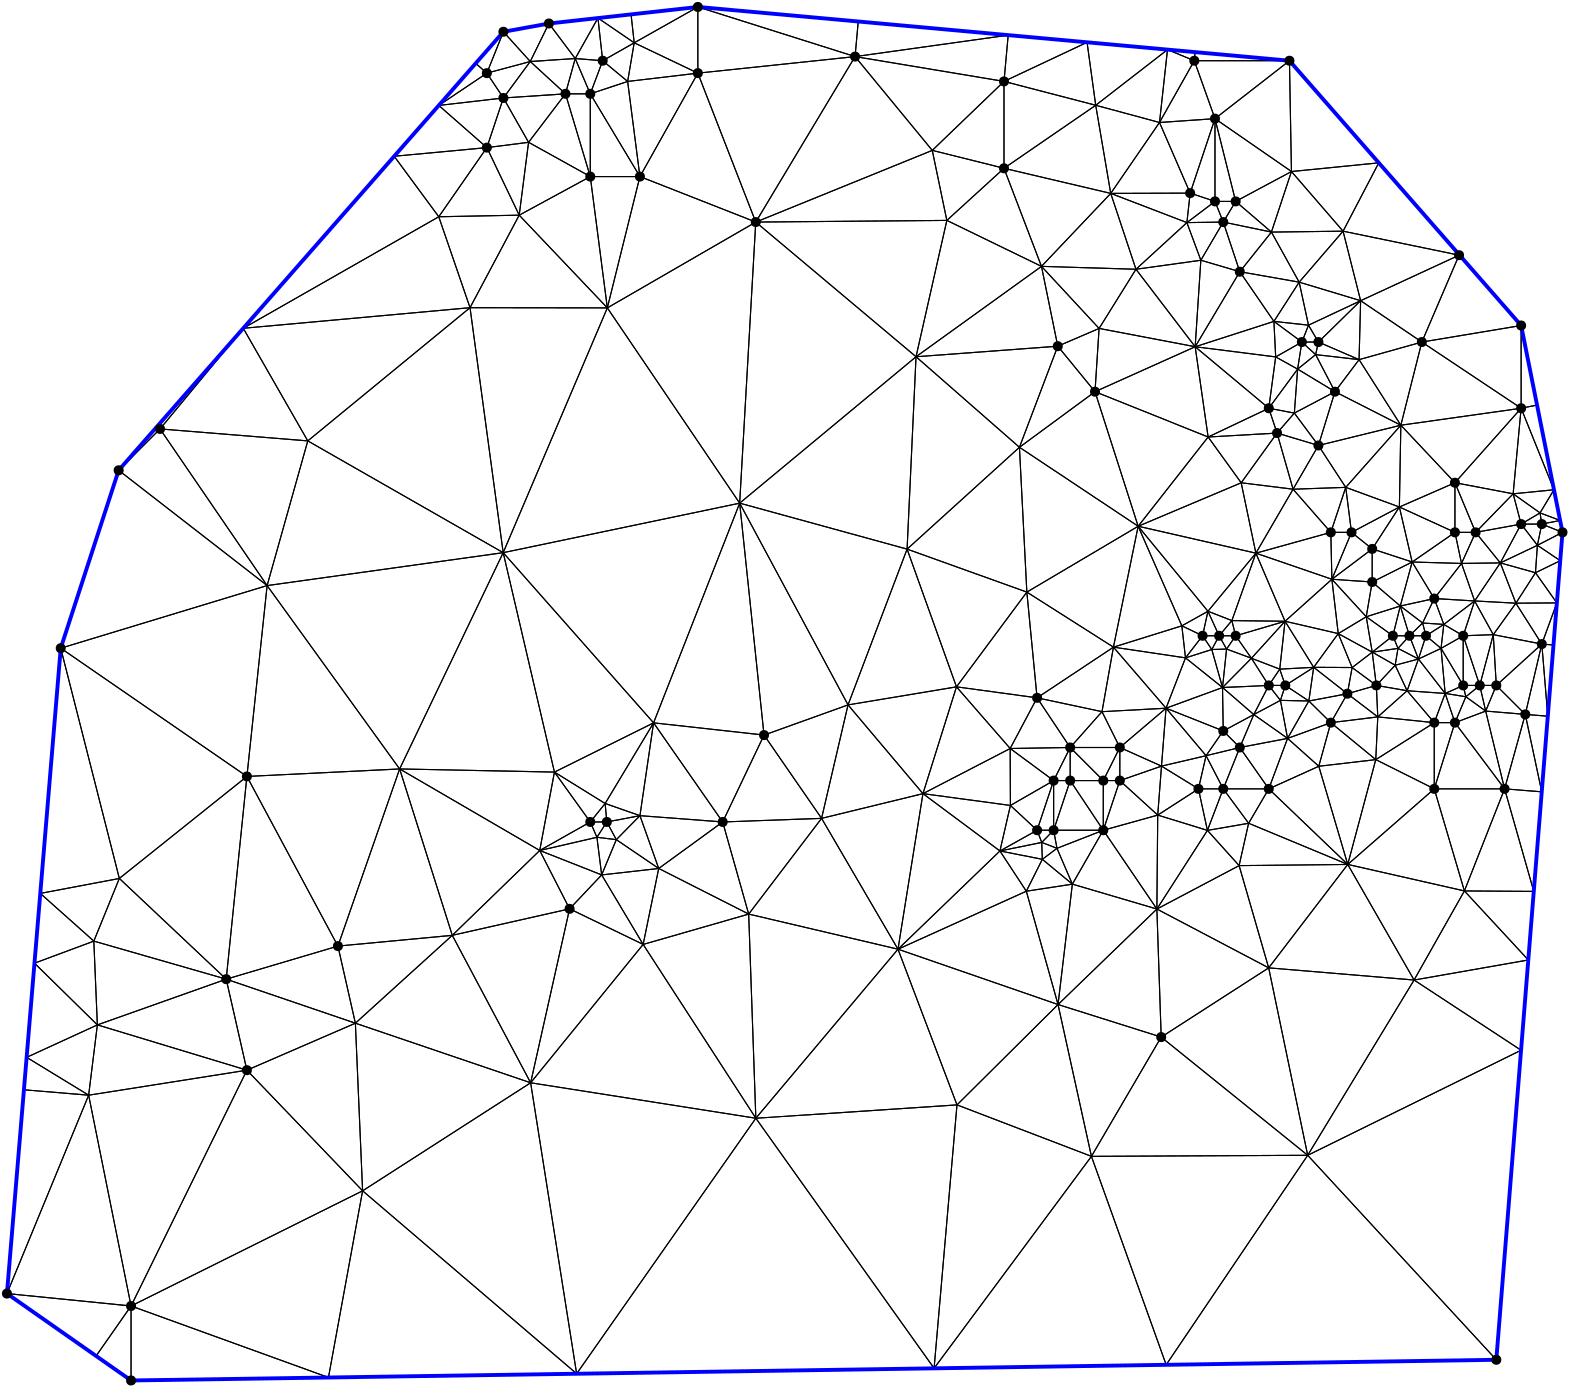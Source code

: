 <?xml version="1.0"?>
<!DOCTYPE ipe SYSTEM "ipe.dtd">
<ipe version="70218" creator="Ipe 7.2.24">
<info created="D:20221020151441" modified="D:20221020151441"/>
<ipestyle name="basic">
<symbol name="mark/disk(sx)" transformations="translations">
<path fill="sym-stroke">
0.6 0 0 0.6 0 0 e
</path>
</symbol>
<anglesize name="22.5 deg" value="22.5"/>
<anglesize name="30 deg" value="30"/>
<anglesize name="45 deg" value="45"/>
<anglesize name="60 deg" value="60"/>
<anglesize name="90 deg" value="90"/>
<arrowsize name="large" value="10"/>
<arrowsize name="small" value="5"/>
<arrowsize name="tiny" value="3"/>
<color name="blue" value="0 0 1"/>
<color name="gray" value="0.745"/>
<color name="green" value="0 1 0"/>
<color name="red" value="1 0 0"/>
<color name="pink" value="1 0.753 0.796"/>
<pen name="heavier" value="0.8"/>
<pen name="fat" value="1.4"/>
<pen name="ultrafat" value="2"/>
<gridsize name="16 pts (~6 mm)" value="16"/>
<gridsize name="32 pts (~12 mm)" value="32"/>
<gridsize name="4 pts" value="4"/>
<gridsize name="8 pts (~3 mm)" value="8"/>
<opacity name="10%" value="0.1"/>
<opacity name="25%" value="0.25"/>
<opacity name="50%" value="0.5"/>
<opacity name="75%" value="0.75"/>
<symbolsize name="large" value="5"/>
<symbolsize name="small" value="2"/>
<symbolsize name="tiny" value="1.1"/>
<textsize name="huge" value="\huge"/>
<textsize name="large" value="\large"/>
<textsize name="small" value="\small"/>
<textsize name="tiny" value="	iny"/>
<tiling name="falling" angle="-60" step="4" width="1"/>
<tiling name="rising" angle="30" step="4" width="1"/>
</ipestyle>
<page>
<layer name="hull"/>
<layer name="constraints"/>
<layer name="triangulation"/>
<layer name="obtuse"/>
<layer name="blub"/>
<layer name="problems"/>
<view layers="hull constraints triangulation obtuse blub" active="triangulation"/>
<path layer="triangulation" stroke="black">
354.361 689.62 m 
374.936 708.383 l 
</path>
<path layer="triangulation" stroke="black">
374.936 708.383 m 
349.116 714.831 l 
</path>
<path layer="triangulation" stroke="black">
349.116 714.831 m 
354.361 689.62 l 
</path>
<path layer="triangulation" stroke="black">
416.638 487.957 m 
416.638 499.872 l 
</path>
<path layer="triangulation" stroke="black">
416.638 499.872 m 
410.681 487.957 l 
</path>
<path layer="triangulation" stroke="black">
410.681 487.957 m 
416.638 487.957 l 
</path>
<path layer="triangulation" stroke="black">
500.043 577.319 m 
497.967 593.516 l 
</path>
<path layer="triangulation" stroke="black">
497.967 593.516 m 
492.596 577.319 l 
</path>
<path layer="triangulation" stroke="black">
492.596 577.319 m 
500.043 577.319 l 
</path>
<path layer="triangulation" stroke="black">
533.761 519.326 m 
529.83 508.809 l 
</path>
<path layer="triangulation" stroke="black">
529.83 508.809 m 
537.277 508.809 l 
</path>
<path layer="triangulation" stroke="black">
537.277 508.809 m 
533.761 519.326 l 
</path>
<path layer="triangulation" stroke="black">
171.458 731.015 m 
194.723 733.702 l 
</path>
<path layer="triangulation" stroke="black">
194.723 733.702 m 
188.766 742.638 l 
</path>
<path layer="triangulation" stroke="black">
188.766 742.638 m 
171.458 731.015 l 
</path>
<path layer="triangulation" stroke="black">
544.365 552.628 m 
559.216 551.82 l 
</path>
<path layer="triangulation" stroke="black">
559.216 551.82 m 
553.614 566.322 l 
</path>
<path layer="triangulation" stroke="black">
553.614 566.322 m 
544.365 552.628 l 
</path>
<path layer="triangulation" stroke="black">
568.527 483.908 m 
562.596 511.787 l 
</path>
<path layer="triangulation" stroke="black">
562.596 511.787 m 
555.149 484.979 l 
</path>
<path layer="triangulation" stroke="black">
555.149 484.979 m 
568.527 483.908 l 
</path>
<path layer="triangulation" stroke="black">
516.776 535.548 m 
514.936 540.085 l 
</path>
<path layer="triangulation" stroke="black">
514.936 540.085 m 
507.504 534.184 l 
</path>
<path layer="triangulation" stroke="black">
507.504 534.184 m 
516.776 535.548 l 
</path>
<path layer="triangulation" stroke="black">
509.5 510.884 m 
492.596 508.809 l 
</path>
<path layer="triangulation" stroke="black">
492.596 508.809 m 
508.777 495.504 l 
</path>
<path layer="triangulation" stroke="black">
508.777 495.504 m 
509.5 510.884 l 
</path>
<path layer="triangulation" stroke="black">
540.255 522.213 m 
541.2 518.135 l 
</path>
<path layer="triangulation" stroke="black">
541.2 518.135 m 
546.213 522.213 l 
</path>
<path layer="triangulation" stroke="black">
546.213 522.213 m 
540.255 522.213 l 
</path>
<path layer="triangulation" stroke="black">
207.801 462.794 m 
176.318 432.249 l 
</path>
<path layer="triangulation" stroke="black">
176.318 432.249 m 
218.553 441.787 l 
</path>
<path layer="triangulation" stroke="black">
218.553 441.787 m 
207.801 462.794 l 
</path>
<path layer="triangulation" stroke="black">
548.345 512.979 m 
562.596 511.787 l 
</path>
<path layer="triangulation" stroke="black">
562.596 511.787 m 
552.17 522.213 l 
</path>
<path layer="triangulation" stroke="black">
552.17 522.213 m 
548.345 512.979 l 
</path>
<path layer="triangulation" stroke="black">
176.318 432.249 m 
204.529 379.166 l 
</path>
<path layer="triangulation" stroke="black">
204.529 379.166 m 
218.553 441.787 l 
</path>
<path layer="triangulation" stroke="black">
218.553 441.787 m 
176.318 432.249 l 
</path>
<path layer="triangulation" stroke="black">
472.107 653.268 m 
443.758 644.139 l 
</path>
<path layer="triangulation" stroke="black">
443.758 644.139 m 
472.746 640.476 l 
</path>
<path layer="triangulation" stroke="black">
472.746 640.476 m 
472.107 653.268 l 
</path>
<path layer="triangulation" stroke="black">
444.936 484.979 m 
430.279 475.533 l 
</path>
<path layer="triangulation" stroke="black">
430.279 475.533 m 
448.169 470.027 l 
</path>
<path layer="triangulation" stroke="black">
448.169 470.027 m 
444.936 484.979 l 
</path>
<path layer="triangulation" stroke="black">
231.349 479.707 m 
226 473.064 l 
</path>
<path layer="triangulation" stroke="black">
226 473.064 m 
231.957 473.064 l 
</path>
<path layer="triangulation" stroke="black">
231.957 473.064 m 
231.349 479.707 l 
</path>
<path layer="triangulation" stroke="black">
399.549 450.677 m 
394.391 407.333 l 
</path>
<path layer="triangulation" stroke="black">
394.391 407.333 m 
429.975 441.716 l 
</path>
<path layer="triangulation" stroke="black">
429.975 441.716 m 
399.549 450.677 l 
</path>
<path layer="triangulation" stroke="black">
171.458 731.015 m 
155.405 712.717 l 
</path>
<path layer="triangulation" stroke="black">
155.405 712.717 m 
188.766 715.83 l 
</path>
<path layer="triangulation" stroke="black">
188.766 715.83 m 
171.458 731.015 l 
</path>
<path layer="triangulation" stroke="black">
377.246 479.006 m 
377.159 499.507 l 
</path>
<path layer="triangulation" stroke="black">
377.159 499.507 m 
345.757 483.255 l 
</path>
<path layer="triangulation" stroke="black">
345.757 483.255 m 
377.246 479.006 l 
</path>
<path layer="triangulation" stroke="black">
220.578 747.891 m 
226 735.191 l 
</path>
<path layer="triangulation" stroke="black">
226 735.191 m 
230.468 747.106 l 
</path>
<path layer="triangulation" stroke="black">
230.468 747.106 m 
220.578 747.891 l 
</path>
<path layer="triangulation" stroke="black">
264.723 742.638 m 
285.574 689.021 l 
</path>
<path layer="triangulation" stroke="black">
285.574 689.021 m 
321.319 748.596 l 
</path>
<path layer="triangulation" stroke="black">
321.319 748.596 m 
264.723 742.638 l 
</path>
<path layer="triangulation" stroke="black">
349.116 714.831 m 
374.936 708.383 l 
</path>
<path layer="triangulation" stroke="black">
374.936 708.383 m 
374.936 739.66 l 
</path>
<path layer="triangulation" stroke="black">
374.936 739.66 m 
349.116 714.831 l 
</path>
<path layer="triangulation" stroke="black">
217.064 735.191 m 
226 705.404 l 
</path>
<path layer="triangulation" stroke="black">
226 705.404 m 
226 735.191 l 
</path>
<path layer="triangulation" stroke="black">
226 735.191 m 
217.064 735.191 l 
</path>
<path layer="triangulation" stroke="black">
279.78 587.831 m 
194.647 570.007 l 
</path>
<path layer="triangulation" stroke="black">
194.647 570.007 m 
248.786 508.741 l 
</path>
<path layer="triangulation" stroke="black">
248.786 508.741 m 
279.78 587.831 l 
</path>
<path layer="triangulation" stroke="black">
243.872 705.404 m 
226 705.404 l 
</path>
<path layer="triangulation" stroke="black">
226 705.404 m 
232.143 658.128 l 
</path>
<path layer="triangulation" stroke="black">
232.143 658.128 m 
243.872 705.404 l 
</path>
<path layer="triangulation" stroke="black">
230.1 454.001 m 
228.392 467.547 l 
</path>
<path layer="triangulation" stroke="black">
228.392 467.547 m 
207.801 462.794 l 
</path>
<path layer="triangulation" stroke="black">
207.801 462.794 m 
230.1 454.001 l 
</path>
<path layer="triangulation" stroke="black">
480.643 636.086 m 
472.746 640.476 l 
</path>
<path layer="triangulation" stroke="black">
472.746 640.476 m 
470.255 622 l 
</path>
<path layer="triangulation" stroke="black">
470.255 622 m 
480.643 636.086 l 
</path>
<path layer="triangulation" stroke="black">
431.638 493.168 m 
447.681 496.922 l 
</path>
<path layer="triangulation" stroke="black">
447.681 496.922 m 
433.271 514.015 l 
</path>
<path layer="triangulation" stroke="black">
433.271 514.015 m 
431.638 493.168 l 
</path>
<path layer="triangulation" stroke="black">
422.444 672.036 m 
409.171 650.728 l 
</path>
<path layer="triangulation" stroke="black">
409.171 650.728 m 
443.758 644.139 l 
</path>
<path layer="triangulation" stroke="black">
443.758 644.139 m 
422.444 672.036 l 
</path>
<path layer="triangulation" stroke="black">
558.232 591.198 m 
544.723 577.319 l 
</path>
<path layer="triangulation" stroke="black">
544.723 577.319 m 
561.106 580.298 l 
</path>
<path layer="triangulation" stroke="black">
561.106 580.298 m 
558.232 591.198 l 
</path>
<path layer="triangulation" stroke="black">
567.911 584.325 m 
572.932 592.658 l 
</path>
<path layer="triangulation" stroke="black">
572.932 592.658 m 
558.232 591.198 l 
</path>
<path layer="triangulation" stroke="black">
558.232 591.198 m 
567.911 584.325 l 
</path>
<path layer="triangulation" stroke="black">
480.643 636.086 m 
482.17 645.83 l 
</path>
<path layer="triangulation" stroke="black">
482.17 645.83 m 
472.746 640.476 l 
</path>
<path layer="triangulation" stroke="black">
472.746 640.476 m 
480.643 636.086 l 
</path>
<path layer="triangulation" stroke="black">
520.894 540.085 m 
526.851 540.085 l 
</path>
<path layer="triangulation" stroke="black">
526.851 540.085 m 
525.635 544.687 l 
</path>
<path layer="triangulation" stroke="black">
525.635 544.687 m 
520.894 540.085 l 
</path>
<path layer="triangulation" stroke="black">
479.461 620.257 m 
470.255 622 l 
</path>
<path layer="triangulation" stroke="black">
470.255 622 m 
473.234 613.064 l 
</path>
<path layer="triangulation" stroke="black">
473.234 613.064 m 
479.461 620.257 l 
</path>
<path layer="triangulation" stroke="black">
524.145 531.723 m 
532.272 535.555 l 
</path>
<path layer="triangulation" stroke="black">
532.272 535.555 m 
526.851 540.085 l 
</path>
<path layer="triangulation" stroke="black">
526.851 540.085 m 
524.145 531.723 l 
</path>
<path layer="triangulation" stroke="black">
539.649 566.134 m 
537.277 577.319 l 
</path>
<path layer="triangulation" stroke="black">
537.277 577.319 m 
521.874 566.645 l 
</path>
<path layer="triangulation" stroke="black">
521.874 566.645 m 
539.649 566.134 l 
</path>
<path layer="triangulation" stroke="black">
500.263 528.652 m 
508.979 522.213 l 
</path>
<path layer="triangulation" stroke="black">
508.979 522.213 m 
507.504 534.184 l 
</path>
<path layer="triangulation" stroke="black">
507.504 534.184 m 
500.263 528.652 l 
</path>
<path layer="triangulation" stroke="black">
448.426 611.646 m 
460.326 595.168 l 
</path>
<path layer="triangulation" stroke="black">
460.326 595.168 m 
473.234 613.064 l 
</path>
<path layer="triangulation" stroke="black">
473.234 613.064 m 
448.426 611.646 l 
</path>
<path layer="triangulation" stroke="black">
464.012 531.997 m 
476.113 545.314 l 
</path>
<path layer="triangulation" stroke="black">
476.113 545.314 m 
458.34 540.085 l 
</path>
<path layer="triangulation" stroke="black">
458.34 540.085 m 
464.012 531.997 l 
</path>
<path layer="triangulation" stroke="black">
474.212 528.074 m 
476.213 522.213 l 
</path>
<path layer="triangulation" stroke="black">
476.213 522.213 m 
486.427 528.733 l 
</path>
<path layer="triangulation" stroke="black">
486.427 528.733 m 
474.212 528.074 l 
</path>
<path layer="triangulation" stroke="black">
131.744 273.077 m 
144.037 340.273 l 
</path>
<path layer="triangulation" stroke="black">
144.037 340.273 m 
60.6809 298.809 l 
</path>
<path layer="triangulation" stroke="black">
60.6809 298.809 m 
131.744 273.077 l 
</path>
<path layer="triangulation" stroke="black">
555.149 484.979 m 
562.596 511.787 l 
</path>
<path layer="triangulation" stroke="black">
562.596 511.787 m 
548.345 512.979 l 
</path>
<path layer="triangulation" stroke="black">
548.345 512.979 m 
555.149 484.979 l 
</path>
<path layer="triangulation" stroke="black">
448.169 470.027 m 
453.872 484.979 l 
</path>
<path layer="triangulation" stroke="black">
453.872 484.979 m 
444.936 484.979 l 
</path>
<path layer="triangulation" stroke="black">
444.936 484.979 m 
448.169 470.027 l 
</path>
<path layer="triangulation" stroke="black">
410.219 512.77 m 
433.271 514.015 l 
</path>
<path layer="triangulation" stroke="black">
433.271 514.015 m 
414.339 535.992 l 
</path>
<path layer="triangulation" stroke="black">
414.339 535.992 m 
410.219 512.77 l 
</path>
<path layer="triangulation" stroke="black">
568.553 537.106 m 
552.17 522.213 l 
</path>
<path layer="triangulation" stroke="black">
552.17 522.213 m 
562.596 511.787 l 
</path>
<path layer="triangulation" stroke="black">
562.596 511.787 m 
568.553 537.106 l 
</path>
<path layer="triangulation" stroke="black">
533.272 544.182 m 
529.83 553.489 l 
</path>
<path layer="triangulation" stroke="black">
529.83 553.489 m 
525.635 544.687 l 
</path>
<path layer="triangulation" stroke="black">
525.635 544.687 m 
533.272 544.182 l 
</path>
<path layer="triangulation" stroke="black">
45.4145 374.701 m 
22.1139 376.643 l 
</path>
<path layer="triangulation" stroke="black">
22.1139 376.643 m 
16 303.277 l 
</path>
<path layer="triangulation" stroke="black">
16 303.277 m 
45.4145 374.701 l 
</path>
<path layer="triangulation" stroke="black">
45.4145 374.701 m 
16 303.277 l 
</path>
<path layer="triangulation" stroke="black">
16 303.277 m 
60.6809 298.809 l 
</path>
<path layer="triangulation" stroke="black">
60.6809 298.809 m 
45.4145 374.701 l 
</path>
<path layer="triangulation" stroke="black">
48.0862 280.816 m 
60.6809 272 l 
</path>
<path layer="triangulation" stroke="black">
60.6809 272 m 
60.6809 298.809 l 
</path>
<path layer="triangulation" stroke="black">
60.6809 298.809 m 
48.0862 280.816 l 
</path>
<path layer="triangulation" stroke="black">
48.5499 400.007 m 
94.9362 416.468 l 
</path>
<path layer="triangulation" stroke="black">
94.9362 416.468 m 
47.2777 430.164 l 
</path>
<path layer="triangulation" stroke="black">
47.2777 430.164 m 
48.5499 400.007 l 
</path>
<path layer="triangulation" stroke="black">
176.318 432.249 m 
157.369 492.146 l 
</path>
<path layer="triangulation" stroke="black">
157.369 492.146 m 
135.149 428.383 l 
</path>
<path layer="triangulation" stroke="black">
135.149 428.383 m 
176.318 432.249 l 
</path>
<path layer="triangulation" stroke="black">
60.6809 272 m 
131.744 273.077 l 
</path>
<path layer="triangulation" stroke="black">
131.744 273.077 m 
60.6809 298.809 l 
</path>
<path layer="triangulation" stroke="black">
60.6809 298.809 m 
60.6809 272 l 
</path>
<path layer="triangulation" stroke="black">
141.436 400.616 m 
94.9362 416.468 l 
</path>
<path layer="triangulation" stroke="black">
94.9362 416.468 m 
102.383 383.702 l 
</path>
<path layer="triangulation" stroke="black">
102.383 383.702 m 
141.436 400.616 l 
</path>
<path layer="triangulation" stroke="black">
398.766 487.957 m 
392.809 487.957 l 
</path>
<path layer="triangulation" stroke="black">
392.809 487.957 m 
392.809 470.085 l 
</path>
<path layer="triangulation" stroke="black">
392.809 470.085 m 
398.766 487.957 l 
</path>
<path layer="triangulation" stroke="black">
392.809 470.085 m 
394.01 463.572 l 
</path>
<path layer="triangulation" stroke="black">
394.01 463.572 m 
410.681 470.085 l 
</path>
<path layer="triangulation" stroke="black">
410.681 470.085 m 
392.809 470.085 l 
</path>
<path layer="triangulation" stroke="black">
410.681 487.957 m 
398.766 487.957 l 
</path>
<path layer="triangulation" stroke="black">
398.766 487.957 m 
410.681 470.085 l 
</path>
<path layer="triangulation" stroke="black">
410.681 470.085 m 
410.681 487.957 l 
</path>
<path layer="triangulation" stroke="black">
388.526 465.699 m 
394.01 463.572 l 
</path>
<path layer="triangulation" stroke="black">
394.01 463.572 m 
392.809 470.085 l 
</path>
<path layer="triangulation" stroke="black">
392.809 470.085 m 
388.526 465.699 l 
</path>
<path layer="triangulation" stroke="black">
410.681 470.085 m 
398.766 487.957 l 
</path>
<path layer="triangulation" stroke="black">
398.766 487.957 m 
392.809 470.085 l 
</path>
<path layer="triangulation" stroke="black">
392.809 470.085 m 
410.681 470.085 l 
</path>
<path layer="triangulation" stroke="black">
285.601 366.402 m 
245.033 428.976 l 
</path>
<path layer="triangulation" stroke="black">
245.033 428.976 m 
204.529 379.166 l 
</path>
<path layer="triangulation" stroke="black">
204.529 379.166 m 
285.601 366.402 l 
</path>
<path layer="triangulation" stroke="black">
235.368 466.693 m 
231.957 473.064 l 
</path>
<path layer="triangulation" stroke="black">
231.957 473.064 m 
228.392 467.547 l 
</path>
<path layer="triangulation" stroke="black">
228.392 467.547 m 
235.368 466.693 l 
</path>
<path layer="triangulation" stroke="black">
250.637 456.32 m 
230.1 454.001 l 
</path>
<path layer="triangulation" stroke="black">
230.1 454.001 m 
245.033 428.976 l 
</path>
<path layer="triangulation" stroke="black">
245.033 428.976 m 
250.637 456.32 l 
</path>
<path layer="triangulation" stroke="black">
430.279 475.533 m 
416.638 487.957 l 
</path>
<path layer="triangulation" stroke="black">
416.638 487.957 m 
410.681 470.085 l 
</path>
<path layer="triangulation" stroke="black">
410.681 470.085 m 
430.279 475.533 l 
</path>
<path layer="triangulation" stroke="black">
416.638 499.872 m 
398.766 499.872 l 
</path>
<path layer="triangulation" stroke="black">
398.766 499.872 m 
410.681 487.957 l 
</path>
<path layer="triangulation" stroke="black">
410.681 487.957 m 
416.638 499.872 l 
</path>
<path layer="triangulation" stroke="black">
410.681 470.085 m 
416.638 487.957 l 
</path>
<path layer="triangulation" stroke="black">
416.638 487.957 m 
410.681 487.957 l 
</path>
<path layer="triangulation" stroke="black">
410.681 487.957 m 
410.681 470.085 l 
</path>
<path layer="triangulation" stroke="black">
430.279 475.533 m 
431.638 493.168 l 
</path>
<path layer="triangulation" stroke="black">
431.638 493.168 m 
416.638 487.957 l 
</path>
<path layer="triangulation" stroke="black">
416.638 487.957 m 
430.279 475.533 l 
</path>
<path layer="triangulation" stroke="black">
430.279 475.533 m 
444.936 484.979 l 
</path>
<path layer="triangulation" stroke="black">
444.936 484.979 m 
431.638 493.168 l 
</path>
<path layer="triangulation" stroke="black">
431.638 493.168 m 
430.279 475.533 l 
</path>
<path layer="triangulation" stroke="black">
474.457 516.839 m 
477.026 503.148 l 
</path>
<path layer="triangulation" stroke="black">
477.026 503.148 m 
484.683 516.607 l 
</path>
<path layer="triangulation" stroke="black">
484.683 516.607 m 
474.457 516.839 l 
</path>
<path layer="triangulation" stroke="black">
398.766 499.872 m 
398.766 487.957 l 
</path>
<path layer="triangulation" stroke="black">
398.766 487.957 m 
410.681 487.957 l 
</path>
<path layer="triangulation" stroke="black">
410.681 487.957 m 
398.766 499.872 l 
</path>
<path layer="triangulation" stroke="black">
398.766 499.872 m 
392.809 487.957 l 
</path>
<path layer="triangulation" stroke="black">
392.809 487.957 m 
398.766 487.957 l 
</path>
<path layer="triangulation" stroke="black">
398.766 487.957 m 
398.766 499.872 l 
</path>
<path layer="triangulation" stroke="black">
433.271 514.015 m 
453.872 505.83 l 
</path>
<path layer="triangulation" stroke="black">
453.872 505.83 m 
453.604 521.464 l 
</path>
<path layer="triangulation" stroke="black">
453.604 521.464 m 
433.271 514.015 l 
</path>
<path layer="triangulation" stroke="black">
392.809 487.957 m 
386.851 470.085 l 
</path>
<path layer="triangulation" stroke="black">
386.851 470.085 m 
392.809 470.085 l 
</path>
<path layer="triangulation" stroke="black">
392.809 470.085 m 
392.809 487.957 l 
</path>
<path layer="triangulation" stroke="black">
386.851 517.745 m 
377.159 499.507 l 
</path>
<path layer="triangulation" stroke="black">
377.159 499.507 m 
398.766 499.872 l 
</path>
<path layer="triangulation" stroke="black">
398.766 499.872 m 
386.851 517.745 l 
</path>
<path layer="triangulation" stroke="black">
377.159 499.507 m 
357.829 521.706 l 
</path>
<path layer="triangulation" stroke="black">
357.829 521.706 m 
345.757 483.255 l 
</path>
<path layer="triangulation" stroke="black">
345.757 483.255 m 
377.159 499.507 l 
</path>
<path layer="triangulation" stroke="black">
235.368 466.693 m 
250.637 456.32 l 
</path>
<path layer="triangulation" stroke="black">
250.637 456.32 m 
243.877 475.328 l 
</path>
<path layer="triangulation" stroke="black">
243.877 475.328 m 
235.368 466.693 l 
</path>
<path layer="triangulation" stroke="black">
288.553 504.34 m 
248.786 508.741 l 
</path>
<path layer="triangulation" stroke="black">
248.786 508.741 m 
273.66 473.064 l 
</path>
<path layer="triangulation" stroke="black">
273.66 473.064 m 
288.553 504.34 l 
</path>
<path layer="triangulation" stroke="black">
135.149 428.383 m 
102.383 489.447 l 
</path>
<path layer="triangulation" stroke="black">
102.383 489.447 m 
94.9362 416.468 l 
</path>
<path layer="triangulation" stroke="black">
94.9362 416.468 m 
135.149 428.383 l 
</path>
<path layer="triangulation" stroke="black">
207.801 462.794 m 
213.098 491.017 l 
</path>
<path layer="triangulation" stroke="black">
213.098 491.017 m 
157.369 492.146 l 
</path>
<path layer="triangulation" stroke="black">
157.369 492.146 m 
207.801 462.794 l 
</path>
<path layer="triangulation" stroke="black">
410.219 512.77 m 
414.339 535.992 l 
</path>
<path layer="triangulation" stroke="black">
414.339 535.992 m 
386.851 517.745 l 
</path>
<path layer="triangulation" stroke="black">
386.851 517.745 m 
410.219 512.77 l 
</path>
<path layer="triangulation" stroke="black">
318.793 515.208 m 
288.553 504.34 l 
</path>
<path layer="triangulation" stroke="black">
288.553 504.34 m 
309.266 474.361 l 
</path>
<path layer="triangulation" stroke="black">
309.266 474.361 m 
318.793 515.208 l 
</path>
<path layer="triangulation" stroke="black">
288.553 504.34 m 
318.793 515.208 l 
</path>
<path layer="triangulation" stroke="black">
318.793 515.208 m 
279.78 587.831 l 
</path>
<path layer="triangulation" stroke="black">
279.78 587.831 m 
288.553 504.34 l 
</path>
<path layer="triangulation" stroke="black">
243.872 705.404 m 
264.723 742.638 l 
</path>
<path layer="triangulation" stroke="black">
264.723 742.638 m 
239.451 739.647 l 
</path>
<path layer="triangulation" stroke="black">
239.451 739.647 m 
243.872 705.404 l 
</path>
<path layer="triangulation" stroke="black">
109.663 558.165 m 
35.3617 535.617 l 
</path>
<path layer="triangulation" stroke="black">
35.3617 535.617 m 
102.383 489.447 l 
</path>
<path layer="triangulation" stroke="black">
102.383 489.447 m 
109.663 558.165 l 
</path>
<path layer="triangulation" stroke="black">
70.0743 615.459 m 
56.2128 599.66 l 
</path>
<path layer="triangulation" stroke="black">
56.2128 599.66 m 
71.1064 614.553 l 
</path>
<path layer="triangulation" stroke="black">
71.1064 614.553 m 
70.0743 615.459 l 
</path>
<path layer="triangulation" stroke="black">
101.071 650.789 m 
70.0743 615.459 l 
</path>
<path layer="triangulation" stroke="black">
70.0743 615.459 m 
71.1064 614.553 l 
</path>
<path layer="triangulation" stroke="black">
71.1064 614.553 m 
101.071 650.789 l 
</path>
<path layer="triangulation" stroke="black">
56.2128 599.66 m 
35.3617 535.617 l 
</path>
<path layer="triangulation" stroke="black">
35.3617 535.617 m 
109.663 558.165 l 
</path>
<path layer="triangulation" stroke="black">
109.663 558.165 m 
56.2128 599.66 l 
</path>
<path layer="triangulation" stroke="black">
124.3 610.243 m 
182.71 658.204 l 
</path>
<path layer="triangulation" stroke="black">
182.71 658.204 m 
101.071 650.789 l 
</path>
<path layer="triangulation" stroke="black">
101.071 650.789 m 
124.3 610.243 l 
</path>
<path layer="triangulation" stroke="black">
203.784 717.737 m 
217.064 735.191 l 
</path>
<path layer="triangulation" stroke="black">
217.064 735.191 m 
194.723 733.702 l 
</path>
<path layer="triangulation" stroke="black">
194.723 733.702 m 
203.784 717.737 l 
</path>
<path layer="triangulation" stroke="black">
194.723 733.702 m 
204.386 746.83 l 
</path>
<path layer="triangulation" stroke="black">
204.386 746.83 m 
188.766 742.638 l 
</path>
<path layer="triangulation" stroke="black">
188.766 742.638 m 
194.723 733.702 l 
</path>
<path layer="triangulation" stroke="black">
220.578 747.891 m 
217.064 735.191 l 
</path>
<path layer="triangulation" stroke="black">
217.064 735.191 m 
226 735.191 l 
</path>
<path layer="triangulation" stroke="black">
226 735.191 m 
220.578 747.891 l 
</path>
<path layer="triangulation" stroke="black">
220.578 747.891 m 
230.468 747.106 l 
</path>
<path layer="triangulation" stroke="black">
230.468 747.106 m 
228.761 762.472 l 
</path>
<path layer="triangulation" stroke="black">
228.761 762.472 m 
220.578 747.891 l 
</path>
<path layer="triangulation" stroke="black">
226 735.191 m 
226 705.404 l 
</path>
<path layer="triangulation" stroke="black">
226 705.404 m 
243.872 705.404 l 
</path>
<path layer="triangulation" stroke="black">
243.872 705.404 m 
226 735.191 l 
</path>
<path layer="triangulation" stroke="black">
194.723 757.532 m 
204.386 746.83 l 
</path>
<path layer="triangulation" stroke="black">
204.386 746.83 m 
211.106 760.511 l 
</path>
<path layer="triangulation" stroke="black">
211.106 760.511 m 
194.723 757.532 l 
</path>
<path layer="triangulation" stroke="black">
194.723 733.702 m 
188.766 715.83 l 
</path>
<path layer="triangulation" stroke="black">
188.766 715.83 m 
203.784 717.737 l 
</path>
<path layer="triangulation" stroke="black">
203.784 717.737 m 
194.723 733.702 l 
</path>
<path layer="triangulation" stroke="black">
240.677 763.796 m 
241.814 753.56 l 
</path>
<path layer="triangulation" stroke="black">
241.814 753.56 m 
264.723 766.468 l 
</path>
<path layer="triangulation" stroke="black">
264.723 766.468 m 
240.677 763.796 l 
</path>
<path layer="triangulation" stroke="black">
239.451 739.647 m 
226 735.191 l 
</path>
<path layer="triangulation" stroke="black">
226 735.191 m 
243.872 705.404 l 
</path>
<path layer="triangulation" stroke="black">
243.872 705.404 m 
239.451 739.647 l 
</path>
<path layer="triangulation" stroke="black">
321.319 748.596 m 
374.936 739.66 l 
</path>
<path layer="triangulation" stroke="black">
374.936 739.66 m 
376.45 756.311 l 
</path>
<path layer="triangulation" stroke="black">
376.45 756.311 m 
321.319 748.596 l 
</path>
<path layer="triangulation" stroke="black">
264.723 742.638 m 
321.319 748.596 l 
</path>
<path layer="triangulation" stroke="black">
321.319 748.596 m 
264.723 766.468 l 
</path>
<path layer="triangulation" stroke="black">
264.723 766.468 m 
264.723 742.638 l 
</path>
<path layer="triangulation" stroke="black">
374.936 739.66 m 
407.958 731.07 l 
</path>
<path layer="triangulation" stroke="black">
407.958 731.07 m 
404.841 753.73 l 
</path>
<path layer="triangulation" stroke="black">
404.841 753.73 m 
374.936 739.66 l 
</path>
<path layer="triangulation" stroke="black">
450.894 726.255 m 
450.894 696.468 l 
</path>
<path layer="triangulation" stroke="black">
450.894 696.468 m 
458.34 696.468 l 
</path>
<path layer="triangulation" stroke="black">
458.34 696.468 m 
450.894 726.255 l 
</path>
<path layer="triangulation" stroke="black">
349.116 714.831 m 
374.936 739.66 l 
</path>
<path layer="triangulation" stroke="black">
374.936 739.66 m 
321.319 748.596 l 
</path>
<path layer="triangulation" stroke="black">
321.319 748.596 m 
349.116 714.831 l 
</path>
<path layer="triangulation" stroke="black">
374.936 708.383 m 
388.432 673.074 l 
</path>
<path layer="triangulation" stroke="black">
388.432 673.074 m 
413.361 699.345 l 
</path>
<path layer="triangulation" stroke="black">
413.361 699.345 m 
374.936 708.383 l 
</path>
<path layer="triangulation" stroke="black">
450.894 726.255 m 
441.957 699.447 l 
</path>
<path layer="triangulation" stroke="black">
441.957 699.447 m 
450.894 696.468 l 
</path>
<path layer="triangulation" stroke="black">
450.894 696.468 m 
450.894 726.255 l 
</path>
<path layer="triangulation" stroke="black">
407.958 731.07 m 
374.936 739.66 l 
</path>
<path layer="triangulation" stroke="black">
374.936 739.66 m 
374.936 708.383 l 
</path>
<path layer="triangulation" stroke="black">
374.936 708.383 m 
407.958 731.07 l 
</path>
<path layer="triangulation" stroke="black">
232.143 658.128 m 
279.78 587.831 l 
</path>
<path layer="triangulation" stroke="black">
279.78 587.831 m 
285.574 689.021 l 
</path>
<path layer="triangulation" stroke="black">
285.574 689.021 m 
232.143 658.128 l 
</path>
<path layer="triangulation" stroke="black">
285.574 689.021 m 
264.723 742.638 l 
</path>
<path layer="triangulation" stroke="black">
264.723 742.638 m 
243.872 705.404 l 
</path>
<path layer="triangulation" stroke="black">
243.872 705.404 m 
285.574 689.021 l 
</path>
<path layer="triangulation" stroke="black">
440.779 688.828 m 
441.957 699.447 l 
</path>
<path layer="triangulation" stroke="black">
441.957 699.447 m 
413.361 699.345 l 
</path>
<path layer="triangulation" stroke="black">
413.361 699.345 m 
440.779 688.828 l 
</path>
<path layer="triangulation" stroke="black">
388.432 673.074 m 
354.361 689.62 l 
</path>
<path layer="triangulation" stroke="black">
354.361 689.62 m 
343.271 640.544 l 
</path>
<path layer="triangulation" stroke="black">
343.271 640.544 m 
388.432 673.074 l 
</path>
<path layer="triangulation" stroke="black">
343.271 640.544 m 
279.78 587.831 l 
</path>
<path layer="triangulation" stroke="black">
279.78 587.831 m 
340.051 571.283 l 
</path>
<path layer="triangulation" stroke="black">
340.051 571.283 m 
343.271 640.544 l 
</path>
<path layer="triangulation" stroke="black">
479.003 592.851 m 
465.616 569.827 l 
</path>
<path layer="triangulation" stroke="black">
465.616 569.827 m 
492.596 577.319 l 
</path>
<path layer="triangulation" stroke="black">
492.596 577.319 m 
479.003 592.851 l 
</path>
<path layer="triangulation" stroke="black">
456.969 545.556 m 
448.359 548.913 l 
</path>
<path layer="triangulation" stroke="black">
448.359 548.913 m 
452.383 540.085 l 
</path>
<path layer="triangulation" stroke="black">
452.383 540.085 m 
456.969 545.556 l 
</path>
<path layer="triangulation" stroke="black">
410.219 512.77 m 
386.851 517.745 l 
</path>
<path layer="triangulation" stroke="black">
386.851 517.745 m 
398.766 499.872 l 
</path>
<path layer="triangulation" stroke="black">
398.766 499.872 m 
410.219 512.77 l 
</path>
<path layer="triangulation" stroke="black">
517.801 615.892 m 
525.362 645.83 l 
</path>
<path layer="triangulation" stroke="black">
525.362 645.83 m 
502.768 639.501 l 
</path>
<path layer="triangulation" stroke="black">
502.768 639.501 m 
517.801 615.892 l 
</path>
<path layer="triangulation" stroke="black">
460.326 595.168 m 
448.426 611.646 l 
</path>
<path layer="triangulation" stroke="black">
448.426 611.646 m 
423.236 579.518 l 
</path>
<path layer="triangulation" stroke="black">
423.236 579.518 m 
460.326 595.168 l 
</path>
<path layer="triangulation" stroke="black">
502.768 639.501 m 
488.128 645.83 l 
</path>
<path layer="triangulation" stroke="black">
488.128 645.83 m 
487.13 641.307 l 
</path>
<path layer="triangulation" stroke="black">
487.13 641.307 m 
502.768 639.501 l 
</path>
<path layer="triangulation" stroke="black">
471.208 685.417 m 
453.872 689.021 l 
</path>
<path layer="triangulation" stroke="black">
453.872 689.021 m 
459.83 671.149 l 
</path>
<path layer="triangulation" stroke="black">
459.83 671.149 m 
471.208 685.417 l 
</path>
<path layer="triangulation" stroke="black">
460.326 595.168 m 
479.003 592.851 l 
</path>
<path layer="triangulation" stroke="black">
479.003 592.851 m 
473.234 613.064 l 
</path>
<path layer="triangulation" stroke="black">
473.234 613.064 m 
460.326 595.168 l 
</path>
<path layer="triangulation" stroke="black">
488.128 608.596 m 
494.085 627.957 l 
</path>
<path layer="triangulation" stroke="black">
494.085 627.957 m 
479.461 620.257 l 
</path>
<path layer="triangulation" stroke="black">
479.461 620.257 m 
488.128 608.596 l 
</path>
<path layer="triangulation" stroke="black">
479.003 592.851 m 
492.596 577.319 l 
</path>
<path layer="triangulation" stroke="black">
492.596 577.319 m 
497.967 593.516 l 
</path>
<path layer="triangulation" stroke="black">
497.967 593.516 m 
479.003 592.851 l 
</path>
<path layer="triangulation" stroke="black">
537.277 577.319 m 
544.723 577.319 l 
</path>
<path layer="triangulation" stroke="black">
544.723 577.319 m 
537.277 595.191 l 
</path>
<path layer="triangulation" stroke="black">
537.277 595.191 m 
537.277 577.319 l 
</path>
<path layer="triangulation" stroke="black">
481.2 667.39 m 
484.558 651.907 l 
</path>
<path layer="triangulation" stroke="black">
484.558 651.907 m 
503.322 660.717 l 
</path>
<path layer="triangulation" stroke="black">
503.322 660.717 m 
481.2 667.39 l 
</path>
<path layer="triangulation" stroke="black">
450.894 696.468 m 
441.957 699.447 l 
</path>
<path layer="triangulation" stroke="black">
441.957 699.447 m 
440.779 688.828 l 
</path>
<path layer="triangulation" stroke="black">
440.779 688.828 m 
450.894 696.468 l 
</path>
<path layer="triangulation" stroke="black">
433.8 751.097 m 
430.918 724.874 l 
</path>
<path layer="triangulation" stroke="black">
430.918 724.874 m 
443.447 747.106 l 
</path>
<path layer="triangulation" stroke="black">
443.447 747.106 m 
433.8 751.097 l 
</path>
<path layer="triangulation" stroke="black">
450.894 696.468 m 
453.872 689.021 l 
</path>
<path layer="triangulation" stroke="black">
453.872 689.021 m 
458.34 696.468 l 
</path>
<path layer="triangulation" stroke="black">
458.34 696.468 m 
450.894 696.468 l 
</path>
<path layer="triangulation" stroke="black">
443.447 747.106 m 
450.894 726.255 l 
</path>
<path layer="triangulation" stroke="black">
450.894 726.255 m 
477.702 747.106 l 
</path>
<path layer="triangulation" stroke="black">
477.702 747.106 m 
443.447 747.106 l 
</path>
<path layer="triangulation" stroke="black">
503.322 660.717 m 
538.766 677.106 l 
</path>
<path layer="triangulation" stroke="black">
538.766 677.106 m 
497.004 685.743 l 
</path>
<path layer="triangulation" stroke="black">
497.004 685.743 m 
503.322 660.717 l 
</path>
<path layer="triangulation" stroke="black">
478.42 707.221 m 
450.894 726.255 l 
</path>
<path layer="triangulation" stroke="black">
450.894 726.255 m 
458.34 696.468 l 
</path>
<path layer="triangulation" stroke="black">
458.34 696.468 m 
478.42 707.221 l 
</path>
<path layer="triangulation" stroke="black">
484.558 651.907 m 
488.128 645.83 l 
</path>
<path layer="triangulation" stroke="black">
488.128 645.83 m 
503.322 660.717 l 
</path>
<path layer="triangulation" stroke="black">
503.322 660.717 m 
484.558 651.907 l 
</path>
<path layer="triangulation" stroke="black">
453.872 689.021 m 
450.894 696.468 l 
</path>
<path layer="triangulation" stroke="black">
450.894 696.468 m 
440.779 688.828 l 
</path>
<path layer="triangulation" stroke="black">
440.779 688.828 m 
453.872 689.021 l 
</path>
<path layer="triangulation" stroke="black">
525.362 645.83 m 
517.801 615.892 l 
</path>
<path layer="triangulation" stroke="black">
517.801 615.892 m 
561.106 622 l 
</path>
<path layer="triangulation" stroke="black">
561.106 622 m 
525.362 645.83 l 
</path>
<path layer="triangulation" stroke="black">
517.801 615.892 m 
488.128 608.596 l 
</path>
<path layer="triangulation" stroke="black">
488.128 608.596 m 
497.967 593.516 l 
</path>
<path layer="triangulation" stroke="black">
497.967 593.516 m 
517.801 615.892 l 
</path>
<path layer="triangulation" stroke="black">
561.106 651.787 m 
525.362 645.83 l 
</path>
<path layer="triangulation" stroke="black">
525.362 645.83 m 
561.106 622 l 
</path>
<path layer="triangulation" stroke="black">
561.106 622 m 
561.106 651.787 l 
</path>
<path layer="triangulation" stroke="black">
471.208 685.417 m 
458.34 696.468 l 
</path>
<path layer="triangulation" stroke="black">
458.34 696.468 m 
453.872 689.021 l 
</path>
<path layer="triangulation" stroke="black">
453.872 689.021 m 
471.208 685.417 l 
</path>
<path layer="triangulation" stroke="black">
538.871 677.199 m 
538.766 677.106 l 
</path>
<path layer="triangulation" stroke="black">
538.766 677.106 m 
561.106 651.787 l 
</path>
<path layer="triangulation" stroke="black">
561.106 651.787 m 
538.871 677.199 l 
</path>
<path layer="triangulation" stroke="black">
478.42 707.221 m 
458.34 696.468 l 
</path>
<path layer="triangulation" stroke="black">
458.34 696.468 m 
471.208 685.417 l 
</path>
<path layer="triangulation" stroke="black">
471.208 685.417 m 
478.42 707.221 l 
</path>
<path layer="triangulation" stroke="black">
538.766 677.106 m 
525.362 645.83 l 
</path>
<path layer="triangulation" stroke="black">
525.362 645.83 m 
561.106 651.787 l 
</path>
<path layer="triangulation" stroke="black">
561.106 651.787 m 
538.766 677.106 l 
</path>
<path layer="triangulation" stroke="black">
553.614 566.322 m 
566.961 572.661 l 
</path>
<path layer="triangulation" stroke="black">
566.961 572.661 m 
561.106 580.298 l 
</path>
<path layer="triangulation" stroke="black">
561.106 580.298 m 
553.614 566.322 l 
</path>
<path layer="triangulation" stroke="black">
558.232 591.198 m 
537.277 595.191 l 
</path>
<path layer="triangulation" stroke="black">
537.277 595.191 m 
544.723 577.319 l 
</path>
<path layer="triangulation" stroke="black">
544.723 577.319 m 
558.232 591.198 l 
</path>
<path layer="triangulation" stroke="black">
566.961 572.661 m 
575.184 567.12 l 
</path>
<path layer="triangulation" stroke="black">
575.184 567.12 m 
576 577.319 l 
</path>
<path layer="triangulation" stroke="black">
576 577.319 m 
566.961 572.661 l 
</path>
<path layer="triangulation" stroke="black">
575.141 581.615 m 
572.932 592.658 l 
</path>
<path layer="triangulation" stroke="black">
572.932 592.658 m 
567.911 584.325 l 
</path>
<path layer="triangulation" stroke="black">
567.911 584.325 m 
575.141 581.615 l 
</path>
<path layer="triangulation" stroke="black">
517.278 586.447 m 
507.489 571.362 l 
</path>
<path layer="triangulation" stroke="black">
507.489 571.362 m 
521.874 566.645 l 
</path>
<path layer="triangulation" stroke="black">
521.874 566.645 m 
517.278 586.447 l 
</path>
<path layer="triangulation" stroke="black">
524.145 531.723 m 
526.851 540.085 l 
</path>
<path layer="triangulation" stroke="black">
526.851 540.085 m 
520.894 540.085 l 
</path>
<path layer="triangulation" stroke="black">
520.894 540.085 m 
524.145 531.723 l 
</path>
<path layer="triangulation" stroke="black">
492.975 560.429 m 
492.596 577.319 l 
</path>
<path layer="triangulation" stroke="black">
492.596 577.319 m 
465.616 569.827 l 
</path>
<path layer="triangulation" stroke="black">
465.616 569.827 m 
492.975 560.429 l 
</path>
<path layer="triangulation" stroke="black">
517.278 586.447 m 
537.277 577.319 l 
</path>
<path layer="triangulation" stroke="black">
537.277 577.319 m 
537.277 595.191 l 
</path>
<path layer="triangulation" stroke="black">
537.277 595.191 m 
517.278 586.447 l 
</path>
<path layer="triangulation" stroke="black">
517.278 586.447 m 
500.043 577.319 l 
</path>
<path layer="triangulation" stroke="black">
500.043 577.319 m 
507.489 571.362 l 
</path>
<path layer="triangulation" stroke="black">
507.489 571.362 m 
517.278 586.447 l 
</path>
<path layer="triangulation" stroke="black">
492.596 577.319 m 
492.975 560.429 l 
</path>
<path layer="triangulation" stroke="black">
492.975 560.429 m 
500.043 577.319 l 
</path>
<path layer="triangulation" stroke="black">
500.043 577.319 m 
492.596 577.319 l 
</path>
<path layer="triangulation" stroke="black">
558.232 591.198 m 
561.106 622 l 
</path>
<path layer="triangulation" stroke="black">
561.106 622 m 
537.277 595.191 l 
</path>
<path layer="triangulation" stroke="black">
537.277 595.191 m 
558.232 591.198 l 
</path>
<path layer="triangulation" stroke="black">
521.874 566.645 m 
529.83 553.489 l 
</path>
<path layer="triangulation" stroke="black">
529.83 553.489 m 
539.649 566.134 l 
</path>
<path layer="triangulation" stroke="black">
539.649 566.134 m 
521.874 566.645 l 
</path>
<path layer="triangulation" stroke="black">
517.601 550.807 m 
514.936 540.085 l 
</path>
<path layer="triangulation" stroke="black">
514.936 540.085 m 
520.894 540.085 l 
</path>
<path layer="triangulation" stroke="black">
520.894 540.085 m 
517.601 550.807 l 
</path>
<path layer="triangulation" stroke="black">
541.2 518.135 m 
548.345 512.979 l 
</path>
<path layer="triangulation" stroke="black">
548.345 512.979 m 
546.213 522.213 l 
</path>
<path layer="triangulation" stroke="black">
546.213 522.213 m 
541.2 518.135 l 
</path>
<path layer="triangulation" stroke="black">
552.17 522.213 m 
568.553 537.106 l 
</path>
<path layer="triangulation" stroke="black">
568.553 537.106 m 
551.076 540.493 l 
</path>
<path layer="triangulation" stroke="black">
551.076 540.493 m 
552.17 522.213 l 
</path>
<path layer="triangulation" stroke="black">
570.706 511.138 m 
568.553 537.106 l 
</path>
<path layer="triangulation" stroke="black">
568.553 537.106 m 
562.596 511.787 l 
</path>
<path layer="triangulation" stroke="black">
562.596 511.787 m 
570.706 511.138 l 
</path>
<path layer="triangulation" stroke="black">
566.961 572.661 m 
568.553 580.298 l 
</path>
<path layer="triangulation" stroke="black">
568.553 580.298 m 
561.106 580.298 l 
</path>
<path layer="triangulation" stroke="black">
561.106 580.298 m 
566.961 572.661 l 
</path>
<path layer="triangulation" stroke="black">
552.17 522.213 m 
551.076 540.493 l 
</path>
<path layer="triangulation" stroke="black">
551.076 540.493 m 
546.213 522.213 l 
</path>
<path layer="triangulation" stroke="black">
546.213 522.213 m 
552.17 522.213 l 
</path>
<path layer="triangulation" stroke="black">
544.365 552.628 m 
553.614 566.322 l 
</path>
<path layer="triangulation" stroke="black">
553.614 566.322 m 
539.649 566.134 l 
</path>
<path layer="triangulation" stroke="black">
539.649 566.134 m 
544.365 552.628 l 
</path>
<path layer="triangulation" stroke="black">
492.975 560.429 m 
507.489 571.362 l 
</path>
<path layer="triangulation" stroke="black">
507.489 571.362 m 
500.043 577.319 l 
</path>
<path layer="triangulation" stroke="black">
500.043 577.319 m 
492.975 560.429 l 
</path>
<path layer="triangulation" stroke="black">
507.489 559.447 m 
517.601 550.807 l 
</path>
<path layer="triangulation" stroke="black">
517.601 550.807 m 
521.874 566.645 l 
</path>
<path layer="triangulation" stroke="black">
521.874 566.645 m 
507.489 559.447 l 
</path>
<path layer="triangulation" stroke="black">
440.277 532.133 m 
433.271 514.015 l 
</path>
<path layer="triangulation" stroke="black">
433.271 514.015 m 
453.604 521.464 l 
</path>
<path layer="triangulation" stroke="black">
453.604 521.464 m 
440.277 532.133 l 
</path>
<path layer="triangulation" stroke="black">
455.065 535.304 m 
464.012 531.997 l 
</path>
<path layer="triangulation" stroke="black">
464.012 531.997 m 
458.34 540.085 l 
</path>
<path layer="triangulation" stroke="black">
458.34 540.085 m 
455.065 535.304 l 
</path>
<path layer="triangulation" stroke="black">
476.113 545.314 m 
492.975 560.429 l 
</path>
<path layer="triangulation" stroke="black">
492.975 560.429 m 
465.616 569.827 l 
</path>
<path layer="triangulation" stroke="black">
465.616 569.827 m 
476.113 545.314 l 
</path>
<path layer="triangulation" stroke="black">
464.863 511.732 m 
470.255 522.213 l 
</path>
<path layer="triangulation" stroke="black">
470.255 522.213 m 
453.604 521.464 l 
</path>
<path layer="triangulation" stroke="black">
453.604 521.464 m 
464.863 511.732 l 
</path>
<path layer="triangulation" stroke="black">
507.489 559.447 m 
492.975 560.429 l 
</path>
<path layer="triangulation" stroke="black">
492.975 560.429 m 
505.341 546.935 l 
</path>
<path layer="triangulation" stroke="black">
505.341 546.935 m 
507.489 559.447 l 
</path>
<path layer="triangulation" stroke="black">
477.026 503.148 m 
474.457 516.839 l 
</path>
<path layer="triangulation" stroke="black">
474.457 516.839 m 
464.863 511.732 l 
</path>
<path layer="triangulation" stroke="black">
464.863 511.732 m 
477.026 503.148 l 
</path>
<path layer="triangulation" stroke="black">
524.145 531.723 m 
520.894 540.085 l 
</path>
<path layer="triangulation" stroke="black">
520.894 540.085 m 
516.776 535.548 l 
</path>
<path layer="triangulation" stroke="black">
516.776 535.548 m 
524.145 531.723 l 
</path>
<path layer="triangulation" stroke="black">
525.635 544.687 m 
529.83 553.489 l 
</path>
<path layer="triangulation" stroke="black">
529.83 553.489 m 
517.601 550.807 l 
</path>
<path layer="triangulation" stroke="black">
517.601 550.807 m 
525.635 544.687 l 
</path>
<path layer="triangulation" stroke="black">
507.504 534.184 m 
505.341 546.935 l 
</path>
<path layer="triangulation" stroke="black">
505.341 546.935 m 
495.265 540.875 l 
</path>
<path layer="triangulation" stroke="black">
495.265 540.875 m 
507.504 534.184 l 
</path>
<path layer="triangulation" stroke="black">
459.83 499.872 m 
470.255 484.979 l 
</path>
<path layer="triangulation" stroke="black">
470.255 484.979 m 
477.026 503.148 l 
</path>
<path layer="triangulation" stroke="black">
477.026 503.148 m 
459.83 499.872 l 
</path>
<path layer="triangulation" stroke="black">
509.5 510.884 m 
498.553 519.234 l 
</path>
<path layer="triangulation" stroke="black">
498.553 519.234 m 
492.596 508.809 l 
</path>
<path layer="triangulation" stroke="black">
492.596 508.809 m 
509.5 510.884 l 
</path>
<path layer="triangulation" stroke="black">
484.683 516.607 m 
476.213 522.213 l 
</path>
<path layer="triangulation" stroke="black">
476.213 522.213 m 
474.457 516.839 l 
</path>
<path layer="triangulation" stroke="black">
474.457 516.839 m 
484.683 516.607 l 
</path>
<path layer="triangulation" stroke="black">
453.872 484.979 m 
459.83 499.872 l 
</path>
<path layer="triangulation" stroke="black">
459.83 499.872 m 
447.681 496.922 l 
</path>
<path layer="triangulation" stroke="black">
447.681 496.922 m 
453.872 484.979 l 
</path>
<path layer="triangulation" stroke="black">
449.75 535.143 m 
455.065 535.304 l 
</path>
<path layer="triangulation" stroke="black">
455.065 535.304 m 
452.383 540.085 l 
</path>
<path layer="triangulation" stroke="black">
452.383 540.085 m 
449.75 535.143 l 
</path>
<path layer="triangulation" stroke="black">
447.681 496.922 m 
459.83 499.872 l 
</path>
<path layer="triangulation" stroke="black">
459.83 499.872 m 
453.872 505.83 l 
</path>
<path layer="triangulation" stroke="black">
453.872 505.83 m 
447.681 496.922 l 
</path>
<path layer="triangulation" stroke="black">
453.872 484.979 m 
470.255 484.979 l 
</path>
<path layer="triangulation" stroke="black">
470.255 484.979 m 
459.83 499.872 l 
</path>
<path layer="triangulation" stroke="black">
459.83 499.872 m 
453.872 484.979 l 
</path>
<path layer="triangulation" stroke="black">
459.579 457.352 m 
498.688 457.766 l 
</path>
<path layer="triangulation" stroke="black">
498.688 457.766 m 
463.001 472.595 l 
</path>
<path layer="triangulation" stroke="black">
463.001 472.595 m 
459.579 457.352 l 
</path>
<path layer="triangulation" stroke="black">
488.266 493.116 m 
492.596 508.809 l 
</path>
<path layer="triangulation" stroke="black">
492.596 508.809 m 
477.026 503.148 l 
</path>
<path layer="triangulation" stroke="black">
477.026 503.148 m 
488.266 493.116 l 
</path>
<path layer="triangulation" stroke="black">
520.065 520.299 m 
509.5 510.884 l 
</path>
<path layer="triangulation" stroke="black">
509.5 510.884 m 
529.83 508.809 l 
</path>
<path layer="triangulation" stroke="black">
529.83 508.809 m 
520.065 520.299 l 
</path>
<path layer="triangulation" stroke="black">
498.688 457.766 m 
470.224 420.539 l 
</path>
<path layer="triangulation" stroke="black">
470.224 420.539 m 
522.566 416.157 l 
</path>
<path layer="triangulation" stroke="black">
522.566 416.157 m 
498.688 457.766 l 
</path>
<path layer="triangulation" stroke="black">
529.83 484.979 m 
537.277 508.809 l 
</path>
<path layer="triangulation" stroke="black">
537.277 508.809 m 
529.83 508.809 l 
</path>
<path layer="triangulation" stroke="black">
529.83 508.809 m 
529.83 484.979 l 
</path>
<path layer="triangulation" stroke="black">
529.83 484.979 m 
555.149 484.979 l 
</path>
<path layer="triangulation" stroke="black">
555.149 484.979 m 
537.277 508.809 l 
</path>
<path layer="triangulation" stroke="black">
537.277 508.809 m 
529.83 484.979 l 
</path>
<path layer="triangulation" stroke="black">
537.277 508.809 m 
541.2 518.135 l 
</path>
<path layer="triangulation" stroke="black">
541.2 518.135 m 
533.761 519.326 l 
</path>
<path layer="triangulation" stroke="black">
533.761 519.326 m 
537.277 508.809 l 
</path>
<path layer="triangulation" stroke="black">
546.213 522.213 m 
540.255 540.085 l 
</path>
<path layer="triangulation" stroke="black">
540.255 540.085 m 
540.255 522.213 l 
</path>
<path layer="triangulation" stroke="black">
540.255 522.213 m 
546.213 522.213 l 
</path>
<path layer="triangulation" stroke="black">
406.414 352.679 m 
433.319 277.646 l 
</path>
<path layer="triangulation" stroke="black">
433.319 277.646 m 
484.271 353.061 l 
</path>
<path layer="triangulation" stroke="black">
484.271 353.061 m 
406.414 352.679 l 
</path>
<path layer="triangulation" stroke="black">
570.706 511.138 m 
572.756 536.77 l 
</path>
<path layer="triangulation" stroke="black">
572.756 536.77 m 
568.553 537.106 l 
</path>
<path layer="triangulation" stroke="black">
568.553 537.106 m 
570.706 511.138 l 
</path>
<path layer="triangulation" stroke="black">
540.681 448.23 m 
498.688 457.766 l 
</path>
<path layer="triangulation" stroke="black">
498.688 457.766 m 
522.566 416.157 l 
</path>
<path layer="triangulation" stroke="black">
522.566 416.157 m 
540.681 448.23 l 
</path>
<path layer="triangulation" stroke="black">
226 473.064 m 
228.392 467.547 l 
</path>
<path layer="triangulation" stroke="black">
228.392 467.547 m 
231.957 473.064 l 
</path>
<path layer="triangulation" stroke="black">
231.957 473.064 m 
226 473.064 l 
</path>
<path layer="triangulation" stroke="black">
226 473.064 m 
207.801 462.794 l 
</path>
<path layer="triangulation" stroke="black">
207.801 462.794 m 
228.392 467.547 l 
</path>
<path layer="triangulation" stroke="black">
228.392 467.547 m 
226 473.064 l 
</path>
<path layer="triangulation" stroke="black">
358.016 371.208 m 
349.772 276.38 l 
</path>
<path layer="triangulation" stroke="black">
349.772 276.38 m 
406.414 352.679 l 
</path>
<path layer="triangulation" stroke="black">
406.414 352.679 m 
358.016 371.208 l 
</path>
<path layer="triangulation" stroke="black">
373.472 462.622 m 
345.757 483.255 l 
</path>
<path layer="triangulation" stroke="black">
345.757 483.255 m 
336.776 427.253 l 
</path>
<path layer="triangulation" stroke="black">
336.776 427.253 m 
373.472 462.622 l 
</path>
<path layer="triangulation" stroke="black">
288.553 504.34 m 
273.66 473.064 l 
</path>
<path layer="triangulation" stroke="black">
273.66 473.064 m 
309.266 474.361 l 
</path>
<path layer="triangulation" stroke="black">
309.266 474.361 m 
288.553 504.34 l 
</path>
<path layer="triangulation" stroke="black">
340.051 571.283 m 
279.78 587.831 l 
</path>
<path layer="triangulation" stroke="black">
279.78 587.831 m 
318.793 515.208 l 
</path>
<path layer="triangulation" stroke="black">
318.793 515.208 m 
340.051 571.283 l 
</path>
<path layer="triangulation" stroke="black">
340.051 571.283 m 
380.498 607.947 l 
</path>
<path layer="triangulation" stroke="black">
380.498 607.947 m 
343.271 640.544 l 
</path>
<path layer="triangulation" stroke="black">
343.271 640.544 m 
340.051 571.283 l 
</path>
<path layer="triangulation" stroke="black">
109.663 558.165 m 
124.3 610.243 l 
</path>
<path layer="triangulation" stroke="black">
124.3 610.243 m 
71.1064 614.553 l 
</path>
<path layer="triangulation" stroke="black">
71.1064 614.553 m 
109.663 558.165 l 
</path>
<path layer="triangulation" stroke="black">
470.255 622 m 
443.758 644.139 l 
</path>
<path layer="triangulation" stroke="black">
443.758 644.139 m 
448.426 611.646 l 
</path>
<path layer="triangulation" stroke="black">
448.426 611.646 m 
470.255 622 l 
</path>
<path layer="triangulation" stroke="black">
486.427 528.733 m 
476.113 545.314 l 
</path>
<path layer="triangulation" stroke="black">
476.113 545.314 m 
474.212 528.074 l 
</path>
<path layer="triangulation" stroke="black">
474.212 528.074 m 
486.427 528.733 l 
</path>
<path layer="triangulation" stroke="black">
472.746 640.476 m 
443.758 644.139 l 
</path>
<path layer="triangulation" stroke="black">
443.758 644.139 m 
470.255 622 l 
</path>
<path layer="triangulation" stroke="black">
470.255 622 m 
472.746 640.476 l 
</path>
<path layer="triangulation" stroke="black">
445.804 675.28 m 
453.872 689.021 l 
</path>
<path layer="triangulation" stroke="black">
453.872 689.021 m 
440.779 688.828 l 
</path>
<path layer="triangulation" stroke="black">
440.779 688.828 m 
445.804 675.28 l 
</path>
<path layer="triangulation" stroke="black">
517.278 586.447 m 
521.874 566.645 l 
</path>
<path layer="triangulation" stroke="black">
521.874 566.645 m 
537.277 577.319 l 
</path>
<path layer="triangulation" stroke="black">
537.277 577.319 m 
517.278 586.447 l 
</path>
<path layer="triangulation" stroke="black">
507.489 571.362 m 
507.489 559.447 l 
</path>
<path layer="triangulation" stroke="black">
507.489 559.447 m 
521.874 566.645 l 
</path>
<path layer="triangulation" stroke="black">
521.874 566.645 m 
507.489 571.362 l 
</path>
<path layer="triangulation" stroke="black">
448.359 548.913 m 
465.616 569.827 l 
</path>
<path layer="triangulation" stroke="black">
465.616 569.827 m 
423.236 579.518 l 
</path>
<path layer="triangulation" stroke="black">
423.236 579.518 m 
448.359 548.913 l 
</path>
<path layer="triangulation" stroke="black">
423.236 579.518 m 
380.498 607.947 l 
</path>
<path layer="triangulation" stroke="black">
380.498 607.947 m 
383.164 555.812 l 
</path>
<path layer="triangulation" stroke="black">
383.164 555.812 m 
423.236 579.518 l 
</path>
<path layer="triangulation" stroke="black">
520.065 520.299 m 
533.761 519.326 l 
</path>
<path layer="triangulation" stroke="black">
533.761 519.326 m 
524.145 531.723 l 
</path>
<path layer="triangulation" stroke="black">
524.145 531.723 m 
520.065 520.299 l 
</path>
<path layer="triangulation" stroke="black">
520.894 540.085 m 
514.936 540.085 l 
</path>
<path layer="triangulation" stroke="black">
514.936 540.085 m 
516.776 535.548 l 
</path>
<path layer="triangulation" stroke="black">
516.776 535.548 m 
520.894 540.085 l 
</path>
<path layer="triangulation" stroke="black">
470.255 522.213 m 
474.457 516.839 l 
</path>
<path layer="triangulation" stroke="black">
474.457 516.839 m 
476.213 522.213 l 
</path>
<path layer="triangulation" stroke="black">
476.213 522.213 m 
470.255 522.213 l 
</path>
<path layer="triangulation" stroke="black">
464.863 511.732 m 
459.83 499.872 l 
</path>
<path layer="triangulation" stroke="black">
459.83 499.872 m 
477.026 503.148 l 
</path>
<path layer="triangulation" stroke="black">
477.026 503.148 m 
464.863 511.732 l 
</path>
<path layer="triangulation" stroke="black">
230.1 454.001 m 
207.801 462.794 l 
</path>
<path layer="triangulation" stroke="black">
207.801 462.794 m 
218.553 441.787 l 
</path>
<path layer="triangulation" stroke="black">
218.553 441.787 m 
230.1 454.001 l 
</path>
<path layer="triangulation" stroke="black">
141.436 400.616 m 
102.383 383.702 l 
</path>
<path layer="triangulation" stroke="black">
102.383 383.702 m 
144.037 340.273 l 
</path>
<path layer="triangulation" stroke="black">
144.037 340.273 m 
141.436 400.616 l 
</path>
<path layer="triangulation" stroke="black">
285.601 366.402 m 
204.529 379.166 l 
</path>
<path layer="triangulation" stroke="black">
204.529 379.166 m 
221.089 274.43 l 
</path>
<path layer="triangulation" stroke="black">
221.089 274.43 m 
285.601 366.402 l 
</path>
<path layer="triangulation" stroke="black">
176.318 432.249 m 
135.149 428.383 l 
</path>
<path layer="triangulation" stroke="black">
135.149 428.383 m 
141.436 400.616 l 
</path>
<path layer="triangulation" stroke="black">
141.436 400.616 m 
176.318 432.249 l 
</path>
<path layer="triangulation" stroke="black">
394.391 407.333 m 
358.016 371.208 l 
</path>
<path layer="triangulation" stroke="black">
358.016 371.208 m 
406.414 352.679 l 
</path>
<path layer="triangulation" stroke="black">
406.414 352.679 m 
394.391 407.333 l 
</path>
<path layer="triangulation" stroke="black">
283.027 439.895 m 
273.66 473.064 l 
</path>
<path layer="triangulation" stroke="black">
273.66 473.064 m 
250.637 456.32 l 
</path>
<path layer="triangulation" stroke="black">
250.637 456.32 m 
283.027 439.895 l 
</path>
<path layer="triangulation" stroke="black">
394.391 407.333 m 
406.414 352.679 l 
</path>
<path layer="triangulation" stroke="black">
406.414 352.679 m 
431.532 395.617 l 
</path>
<path layer="triangulation" stroke="black">
431.532 395.617 m 
394.391 407.333 l 
</path>
<path layer="triangulation" stroke="black">
433.319 277.646 m 
552.17 279.447 l 
</path>
<path layer="triangulation" stroke="black">
552.17 279.447 m 
484.271 353.061 l 
</path>
<path layer="triangulation" stroke="black">
484.271 353.061 m 
433.319 277.646 l 
</path>
<path layer="triangulation" stroke="black">
394.01 463.572 m 
399.549 450.677 l 
</path>
<path layer="triangulation" stroke="black">
399.549 450.677 m 
410.681 470.085 l 
</path>
<path layer="triangulation" stroke="black">
410.681 470.085 m 
394.01 463.572 l 
</path>
<path layer="triangulation" stroke="black">
373.472 462.622 m 
377.246 479.006 l 
</path>
<path layer="triangulation" stroke="black">
377.246 479.006 m 
345.757 483.255 l 
</path>
<path layer="triangulation" stroke="black">
345.757 483.255 m 
373.472 462.622 l 
</path>
<path layer="triangulation" stroke="black">
386.851 470.085 m 
388.526 465.699 l 
</path>
<path layer="triangulation" stroke="black">
388.526 465.699 m 
392.809 470.085 l 
</path>
<path layer="triangulation" stroke="black">
392.809 470.085 m 
386.851 470.085 l 
</path>
<path layer="triangulation" stroke="black">
388.526 465.699 m 
373.472 462.622 l 
</path>
<path layer="triangulation" stroke="black">
373.472 462.622 m 
388.736 459.617 l 
</path>
<path layer="triangulation" stroke="black">
388.736 459.617 m 
388.526 465.699 l 
</path>
<path layer="triangulation" stroke="black">
392.809 487.957 m 
377.246 479.006 l 
</path>
<path layer="triangulation" stroke="black">
377.246 479.006 m 
386.851 470.085 l 
</path>
<path layer="triangulation" stroke="black">
386.851 470.085 m 
392.809 487.957 l 
</path>
<path layer="triangulation" stroke="black">
392.809 487.957 m 
398.766 499.872 l 
</path>
<path layer="triangulation" stroke="black">
398.766 499.872 m 
377.159 499.507 l 
</path>
<path layer="triangulation" stroke="black">
377.159 499.507 m 
392.809 487.957 l 
</path>
<path layer="triangulation" stroke="black">
231.349 479.707 m 
213.098 491.017 l 
</path>
<path layer="triangulation" stroke="black">
213.098 491.017 m 
226 473.064 l 
</path>
<path layer="triangulation" stroke="black">
226 473.064 m 
231.349 479.707 l 
</path>
<path layer="triangulation" stroke="black">
157.369 492.146 m 
176.318 432.249 l 
</path>
<path layer="triangulation" stroke="black">
176.318 432.249 m 
207.801 462.794 l 
</path>
<path layer="triangulation" stroke="black">
207.801 462.794 m 
157.369 492.146 l 
</path>
<path layer="triangulation" stroke="black">
182.71 658.204 m 
124.3 610.243 l 
</path>
<path layer="triangulation" stroke="black">
124.3 610.243 m 
194.647 570.007 l 
</path>
<path layer="triangulation" stroke="black">
194.647 570.007 m 
182.71 658.204 l 
</path>
<path layer="triangulation" stroke="black">
109.663 558.165 m 
102.383 489.447 l 
</path>
<path layer="triangulation" stroke="black">
102.383 489.447 m 
157.369 492.146 l 
</path>
<path layer="triangulation" stroke="black">
157.369 492.146 m 
109.663 558.165 l 
</path>
<path layer="triangulation" stroke="black">
248.786 508.741 m 
231.349 479.707 l 
</path>
<path layer="triangulation" stroke="black">
231.349 479.707 m 
243.877 475.328 l 
</path>
<path layer="triangulation" stroke="black">
243.877 475.328 m 
248.786 508.741 l 
</path>
<path layer="triangulation" stroke="black">
213.098 491.017 m 
207.801 462.794 l 
</path>
<path layer="triangulation" stroke="black">
207.801 462.794 m 
226 473.064 l 
</path>
<path layer="triangulation" stroke="black">
226 473.064 m 
213.098 491.017 l 
</path>
<path layer="triangulation" stroke="black">
357.829 521.706 m 
340.051 571.283 l 
</path>
<path layer="triangulation" stroke="black">
340.051 571.283 m 
318.793 515.208 l 
</path>
<path layer="triangulation" stroke="black">
318.793 515.208 m 
357.829 521.706 l 
</path>
<path layer="triangulation" stroke="black">
285.574 689.021 m 
243.872 705.404 l 
</path>
<path layer="triangulation" stroke="black">
243.872 705.404 m 
232.143 658.128 l 
</path>
<path layer="triangulation" stroke="black">
232.143 658.128 m 
285.574 689.021 l 
</path>
<path layer="triangulation" stroke="black">
200.413 691.507 m 
203.784 717.737 l 
</path>
<path layer="triangulation" stroke="black">
203.784 717.737 m 
188.766 715.83 l 
</path>
<path layer="triangulation" stroke="black">
188.766 715.83 m 
200.413 691.507 l 
</path>
<path layer="triangulation" stroke="black">
226 705.404 m 
217.064 735.191 l 
</path>
<path layer="triangulation" stroke="black">
217.064 735.191 m 
203.784 717.737 l 
</path>
<path layer="triangulation" stroke="black">
203.784 717.737 m 
226 705.404 l 
</path>
<path layer="triangulation" stroke="black">
321.319 748.596 m 
322.467 761.219 l 
</path>
<path layer="triangulation" stroke="black">
322.467 761.219 m 
264.723 766.468 l 
</path>
<path layer="triangulation" stroke="black">
264.723 766.468 m 
321.319 748.596 l 
</path>
<path layer="triangulation" stroke="black">
430.918 724.874 m 
407.958 731.07 l 
</path>
<path layer="triangulation" stroke="black">
407.958 731.07 m 
413.361 699.345 l 
</path>
<path layer="triangulation" stroke="black">
413.361 699.345 m 
430.918 724.874 l 
</path>
<path layer="triangulation" stroke="black">
430.918 724.874 m 
433.8 751.097 l 
</path>
<path layer="triangulation" stroke="black">
433.8 751.097 m 
407.958 731.07 l 
</path>
<path layer="triangulation" stroke="black">
407.958 731.07 m 
430.918 724.874 l 
</path>
<path layer="triangulation" stroke="black">
409.171 650.728 m 
422.444 672.036 l 
</path>
<path layer="triangulation" stroke="black">
422.444 672.036 m 
388.432 673.074 l 
</path>
<path layer="triangulation" stroke="black">
388.432 673.074 m 
409.171 650.728 l 
</path>
<path layer="triangulation" stroke="black">
413.361 699.345 m 
407.958 731.07 l 
</path>
<path layer="triangulation" stroke="black">
407.958 731.07 m 
374.936 708.383 l 
</path>
<path layer="triangulation" stroke="black">
374.936 708.383 m 
413.361 699.345 l 
</path>
<path layer="triangulation" stroke="black">
345.757 483.255 m 
357.829 521.706 l 
</path>
<path layer="triangulation" stroke="black">
357.829 521.706 m 
318.793 515.208 l 
</path>
<path layer="triangulation" stroke="black">
318.793 515.208 m 
345.757 483.255 l 
</path>
<path layer="triangulation" stroke="black">
386.851 517.745 m 
414.339 535.992 l 
</path>
<path layer="triangulation" stroke="black">
414.339 535.992 m 
383.164 555.812 l 
</path>
<path layer="triangulation" stroke="black">
383.164 555.812 m 
386.851 517.745 l 
</path>
<path layer="triangulation" stroke="black">
423.236 579.518 m 
438.958 543.672 l 
</path>
<path layer="triangulation" stroke="black">
438.958 543.672 m 
448.359 548.913 l 
</path>
<path layer="triangulation" stroke="black">
448.359 548.913 m 
423.236 579.518 l 
</path>
<path layer="triangulation" stroke="black">
452.383 540.085 m 
458.34 540.085 l 
</path>
<path layer="triangulation" stroke="black">
458.34 540.085 m 
456.969 545.556 l 
</path>
<path layer="triangulation" stroke="black">
456.969 545.556 m 
452.383 540.085 l 
</path>
<path layer="triangulation" stroke="black">
494.085 627.957 m 
487.13 641.307 l 
</path>
<path layer="triangulation" stroke="black">
487.13 641.307 m 
480.643 636.086 l 
</path>
<path layer="triangulation" stroke="black">
480.643 636.086 m 
494.085 627.957 l 
</path>
<path layer="triangulation" stroke="black">
472.107 653.268 m 
459.83 671.149 l 
</path>
<path layer="triangulation" stroke="black">
459.83 671.149 m 
443.758 644.139 l 
</path>
<path layer="triangulation" stroke="black">
443.758 644.139 m 
472.107 653.268 l 
</path>
<path layer="triangulation" stroke="black">
502.768 639.501 m 
487.13 641.307 l 
</path>
<path layer="triangulation" stroke="black">
487.13 641.307 m 
494.085 627.957 l 
</path>
<path layer="triangulation" stroke="black">
494.085 627.957 m 
502.768 639.501 l 
</path>
<path layer="triangulation" stroke="black">
488.128 645.83 m 
482.17 645.83 l 
</path>
<path layer="triangulation" stroke="black">
482.17 645.83 m 
487.13 641.307 l 
</path>
<path layer="triangulation" stroke="black">
487.13 641.307 m 
488.128 645.83 l 
</path>
<path layer="triangulation" stroke="black">
450.894 726.255 m 
430.918 724.874 l 
</path>
<path layer="triangulation" stroke="black">
430.918 724.874 m 
441.957 699.447 l 
</path>
<path layer="triangulation" stroke="black">
441.957 699.447 m 
450.894 726.255 l 
</path>
<path layer="triangulation" stroke="black">
450.894 726.255 m 
443.447 747.106 l 
</path>
<path layer="triangulation" stroke="black">
443.447 747.106 m 
430.918 724.874 l 
</path>
<path layer="triangulation" stroke="black">
430.918 724.874 m 
450.894 726.255 l 
</path>
<path layer="triangulation" stroke="black">
481.2 667.39 m 
471.208 685.417 l 
</path>
<path layer="triangulation" stroke="black">
471.208 685.417 m 
459.83 671.149 l 
</path>
<path layer="triangulation" stroke="black">
459.83 671.149 m 
481.2 667.39 l 
</path>
<path layer="triangulation" stroke="black">
507.489 571.362 m 
492.975 560.429 l 
</path>
<path layer="triangulation" stroke="black">
492.975 560.429 m 
507.489 559.447 l 
</path>
<path layer="triangulation" stroke="black">
507.489 559.447 m 
507.489 571.362 l 
</path>
<path layer="triangulation" stroke="black">
465.616 569.827 m 
456.969 545.556 l 
</path>
<path layer="triangulation" stroke="black">
456.969 545.556 m 
476.113 545.314 l 
</path>
<path layer="triangulation" stroke="black">
476.113 545.314 m 
465.616 569.827 l 
</path>
<path layer="triangulation" stroke="black">
551.076 540.493 m 
559.216 551.82 l 
</path>
<path layer="triangulation" stroke="black">
559.216 551.82 m 
544.365 552.628 l 
</path>
<path layer="triangulation" stroke="black">
544.365 552.628 m 
551.076 540.493 l 
</path>
<path layer="triangulation" stroke="black">
568.553 537.106 m 
573.968 551.924 l 
</path>
<path layer="triangulation" stroke="black">
573.968 551.924 m 
559.216 551.82 l 
</path>
<path layer="triangulation" stroke="black">
559.216 551.82 m 
568.553 537.106 l 
</path>
<path layer="triangulation" stroke="black">
507.504 534.184 m 
514.936 540.085 l 
</path>
<path layer="triangulation" stroke="black">
514.936 540.085 m 
505.341 546.935 l 
</path>
<path layer="triangulation" stroke="black">
505.341 546.935 m 
507.504 534.184 l 
</path>
<path layer="triangulation" stroke="black">
514.936 540.085 m 
517.601 550.807 l 
</path>
<path layer="triangulation" stroke="black">
517.601 550.807 m 
505.341 546.935 l 
</path>
<path layer="triangulation" stroke="black">
505.341 546.935 m 
514.936 540.085 l 
</path>
<path layer="triangulation" stroke="black">
486.427 528.733 m 
495.265 540.875 l 
</path>
<path layer="triangulation" stroke="black">
495.265 540.875 m 
476.113 545.314 l 
</path>
<path layer="triangulation" stroke="black">
476.113 545.314 m 
486.427 528.733 l 
</path>
<path layer="triangulation" stroke="black">
505.341 546.935 m 
492.975 560.429 l 
</path>
<path layer="triangulation" stroke="black">
492.975 560.429 m 
495.265 540.875 l 
</path>
<path layer="triangulation" stroke="black">
495.265 540.875 m 
505.341 546.935 l 
</path>
<path layer="triangulation" stroke="black">
498.553 519.234 m 
484.683 516.607 l 
</path>
<path layer="triangulation" stroke="black">
484.683 516.607 m 
492.596 508.809 l 
</path>
<path layer="triangulation" stroke="black">
492.596 508.809 m 
498.553 519.234 l 
</path>
<path layer="triangulation" stroke="black">
498.553 519.234 m 
500.263 528.652 l 
</path>
<path layer="triangulation" stroke="black">
500.263 528.652 m 
486.427 528.733 l 
</path>
<path layer="triangulation" stroke="black">
486.427 528.733 m 
498.553 519.234 l 
</path>
<path layer="triangulation" stroke="black">
458.34 540.085 m 
476.113 545.314 l 
</path>
<path layer="triangulation" stroke="black">
476.113 545.314 m 
456.969 545.556 l 
</path>
<path layer="triangulation" stroke="black">
456.969 545.556 m 
458.34 540.085 l 
</path>
<path layer="triangulation" stroke="black">
495.265 540.875 m 
492.975 560.429 l 
</path>
<path layer="triangulation" stroke="black">
492.975 560.429 m 
476.113 545.314 l 
</path>
<path layer="triangulation" stroke="black">
476.113 545.314 m 
495.265 540.875 l 
</path>
<path layer="triangulation" stroke="black">
464.863 511.732 m 
453.604 521.464 l 
</path>
<path layer="triangulation" stroke="black">
453.604 521.464 m 
453.872 505.83 l 
</path>
<path layer="triangulation" stroke="black">
453.872 505.83 m 
464.863 511.732 l 
</path>
<path layer="triangulation" stroke="black">
470.255 522.213 m 
464.012 531.997 l 
</path>
<path layer="triangulation" stroke="black">
464.012 531.997 m 
453.604 521.464 l 
</path>
<path layer="triangulation" stroke="black">
453.604 521.464 m 
470.255 522.213 l 
</path>
<path layer="triangulation" stroke="black">
399.549 450.677 m 
429.975 441.716 l 
</path>
<path layer="triangulation" stroke="black">
429.975 441.716 m 
410.681 470.085 l 
</path>
<path layer="triangulation" stroke="black">
410.681 470.085 m 
399.549 450.677 l 
</path>
<path layer="triangulation" stroke="black">
463.001 472.595 m 
470.255 484.979 l 
</path>
<path layer="triangulation" stroke="black">
470.255 484.979 m 
453.872 484.979 l 
</path>
<path layer="triangulation" stroke="black">
453.872 484.979 m 
463.001 472.595 l 
</path>
<path layer="triangulation" stroke="black">
429.975 441.716 m 
430.279 475.533 l 
</path>
<path layer="triangulation" stroke="black">
430.279 475.533 m 
410.681 470.085 l 
</path>
<path layer="triangulation" stroke="black">
410.681 470.085 m 
429.975 441.716 l 
</path>
<path layer="triangulation" stroke="black">
448.169 470.027 m 
463.001 472.595 l 
</path>
<path layer="triangulation" stroke="black">
463.001 472.595 m 
453.872 484.979 l 
</path>
<path layer="triangulation" stroke="black">
453.872 484.979 m 
448.169 470.027 l 
</path>
<path layer="triangulation" stroke="black">
433.271 514.015 m 
447.681 496.922 l 
</path>
<path layer="triangulation" stroke="black">
447.681 496.922 m 
453.872 505.83 l 
</path>
<path layer="triangulation" stroke="black">
453.872 505.83 m 
433.271 514.015 l 
</path>
<path layer="triangulation" stroke="black">
444.936 484.979 m 
453.872 484.979 l 
</path>
<path layer="triangulation" stroke="black">
453.872 484.979 m 
447.681 496.922 l 
</path>
<path layer="triangulation" stroke="black">
447.681 496.922 m 
444.936 484.979 l 
</path>
<path layer="triangulation" stroke="black">
546.213 522.213 m 
548.345 512.979 l 
</path>
<path layer="triangulation" stroke="black">
548.345 512.979 m 
552.17 522.213 l 
</path>
<path layer="triangulation" stroke="black">
552.17 522.213 m 
546.213 522.213 l 
</path>
<path layer="triangulation" stroke="black">
537.277 508.809 m 
555.149 484.979 l 
</path>
<path layer="triangulation" stroke="black">
555.149 484.979 m 
548.345 512.979 l 
</path>
<path layer="triangulation" stroke="black">
548.345 512.979 m 
537.277 508.809 l 
</path>
<path layer="triangulation" stroke="black">
459.83 499.872 m 
464.863 511.732 l 
</path>
<path layer="triangulation" stroke="black">
464.863 511.732 m 
453.872 505.83 l 
</path>
<path layer="triangulation" stroke="black">
453.872 505.83 m 
459.83 499.872 l 
</path>
<path layer="triangulation" stroke="black">
474.457 516.839 m 
470.255 522.213 l 
</path>
<path layer="triangulation" stroke="black">
470.255 522.213 m 
464.863 511.732 l 
</path>
<path layer="triangulation" stroke="black">
464.863 511.732 m 
474.457 516.839 l 
</path>
<path layer="triangulation" stroke="black">
23.0874 388.326 m 
22.1139 376.643 l 
</path>
<path layer="triangulation" stroke="black">
22.1139 376.643 m 
45.4145 374.701 l 
</path>
<path layer="triangulation" stroke="black">
45.4145 374.701 m 
23.0874 388.326 l 
</path>
<path layer="triangulation" stroke="black">
102.383 383.702 m 
45.4145 374.701 l 
</path>
<path layer="triangulation" stroke="black">
45.4145 374.701 m 
60.6809 298.809 l 
</path>
<path layer="triangulation" stroke="black">
60.6809 298.809 m 
102.383 383.702 l 
</path>
<path layer="triangulation" stroke="black">
102.383 383.702 m 
94.9362 416.468 l 
</path>
<path layer="triangulation" stroke="black">
94.9362 416.468 m 
48.5499 400.007 l 
</path>
<path layer="triangulation" stroke="black">
48.5499 400.007 m 
102.383 383.702 l 
</path>
<path layer="triangulation" stroke="black">
48.5499 400.007 m 
25.912 422.22 l 
</path>
<path layer="triangulation" stroke="black">
25.912 422.22 m 
23.0874 388.326 l 
</path>
<path layer="triangulation" stroke="black">
23.0874 388.326 m 
48.5499 400.007 l 
</path>
<path layer="triangulation" stroke="black">
45.4145 374.701 m 
48.5499 400.007 l 
</path>
<path layer="triangulation" stroke="black">
48.5499 400.007 m 
23.0874 388.326 l 
</path>
<path layer="triangulation" stroke="black">
23.0874 388.326 m 
45.4145 374.701 l 
</path>
<path layer="triangulation" stroke="black">
47.2777 430.164 m 
56.4604 452.73 l 
</path>
<path layer="triangulation" stroke="black">
56.4604 452.73 m 
28.0058 447.346 l 
</path>
<path layer="triangulation" stroke="black">
28.0058 447.346 m 
47.2777 430.164 l 
</path>
<path layer="triangulation" stroke="black">
102.383 489.447 m 
56.4604 452.73 l 
</path>
<path layer="triangulation" stroke="black">
56.4604 452.73 m 
94.9362 416.468 l 
</path>
<path layer="triangulation" stroke="black">
94.9362 416.468 m 
102.383 489.447 l 
</path>
<path layer="triangulation" stroke="black">
25.912 422.22 m 
48.5499 400.007 l 
</path>
<path layer="triangulation" stroke="black">
48.5499 400.007 m 
47.2777 430.164 l 
</path>
<path layer="triangulation" stroke="black">
47.2777 430.164 m 
25.912 422.22 l 
</path>
<path layer="triangulation" stroke="black">
45.4145 374.701 m 
102.383 383.702 l 
</path>
<path layer="triangulation" stroke="black">
102.383 383.702 m 
48.5499 400.007 l 
</path>
<path layer="triangulation" stroke="black">
48.5499 400.007 m 
45.4145 374.701 l 
</path>
<path layer="triangulation" stroke="black">
16 303.277 m 
48.0862 280.816 l 
</path>
<path layer="triangulation" stroke="black">
48.0862 280.816 m 
60.6809 298.809 l 
</path>
<path layer="triangulation" stroke="black">
60.6809 298.809 m 
16 303.277 l 
</path>
<path layer="triangulation" stroke="black">
144.037 340.273 m 
102.383 383.702 l 
</path>
<path layer="triangulation" stroke="black">
102.383 383.702 m 
60.6809 298.809 l 
</path>
<path layer="triangulation" stroke="black">
60.6809 298.809 m 
144.037 340.273 l 
</path>
<path layer="triangulation" stroke="black">
221.089 274.43 m 
144.037 340.273 l 
</path>
<path layer="triangulation" stroke="black">
144.037 340.273 m 
131.744 273.077 l 
</path>
<path layer="triangulation" stroke="black">
131.744 273.077 m 
221.089 274.43 l 
</path>
<path layer="triangulation" stroke="black">
141.436 400.616 m 
135.149 428.383 l 
</path>
<path layer="triangulation" stroke="black">
135.149 428.383 m 
94.9362 416.468 l 
</path>
<path layer="triangulation" stroke="black">
94.9362 416.468 m 
141.436 400.616 l 
</path>
<path layer="triangulation" stroke="black">
358.016 371.208 m 
285.601 366.402 l 
</path>
<path layer="triangulation" stroke="black">
285.601 366.402 m 
349.772 276.38 l 
</path>
<path layer="triangulation" stroke="black">
349.772 276.38 m 
358.016 371.208 l 
</path>
<path layer="triangulation" stroke="black">
204.529 379.166 m 
144.037 340.273 l 
</path>
<path layer="triangulation" stroke="black">
144.037 340.273 m 
221.089 274.43 l 
</path>
<path layer="triangulation" stroke="black">
221.089 274.43 m 
204.529 379.166 l 
</path>
<path layer="triangulation" stroke="black">
349.772 276.38 m 
285.601 366.402 l 
</path>
<path layer="triangulation" stroke="black">
285.601 366.402 m 
221.089 274.43 l 
</path>
<path layer="triangulation" stroke="black">
221.089 274.43 m 
349.772 276.38 l 
</path>
<path layer="triangulation" stroke="black">
309.266 474.361 m 
345.757 483.255 l 
</path>
<path layer="triangulation" stroke="black">
345.757 483.255 m 
318.793 515.208 l 
</path>
<path layer="triangulation" stroke="black">
318.793 515.208 m 
309.266 474.361 l 
</path>
<path layer="triangulation" stroke="black">
349.772 276.38 m 
433.319 277.646 l 
</path>
<path layer="triangulation" stroke="black">
433.319 277.646 m 
406.414 352.679 l 
</path>
<path layer="triangulation" stroke="black">
406.414 352.679 m 
349.772 276.38 l 
</path>
<path layer="triangulation" stroke="black">
358.016 371.208 m 
336.776 427.253 l 
</path>
<path layer="triangulation" stroke="black">
336.776 427.253 m 
285.601 366.402 l 
</path>
<path layer="triangulation" stroke="black">
285.601 366.402 m 
358.016 371.208 l 
</path>
<path layer="triangulation" stroke="black">
358.016 371.208 m 
394.391 407.333 l 
</path>
<path layer="triangulation" stroke="black">
394.391 407.333 m 
336.776 427.253 l 
</path>
<path layer="triangulation" stroke="black">
336.776 427.253 m 
358.016 371.208 l 
</path>
<path layer="triangulation" stroke="black">
429.975 441.716 m 
394.391 407.333 l 
</path>
<path layer="triangulation" stroke="black">
394.391 407.333 m 
431.532 395.617 l 
</path>
<path layer="triangulation" stroke="black">
431.532 395.617 m 
429.975 441.716 l 
</path>
<path layer="triangulation" stroke="black">
382.974 448.132 m 
373.472 462.622 l 
</path>
<path layer="triangulation" stroke="black">
373.472 462.622 m 
336.776 427.253 l 
</path>
<path layer="triangulation" stroke="black">
336.776 427.253 m 
382.974 448.132 l 
</path>
<path layer="triangulation" stroke="black">
204.529 379.166 m 
245.033 428.976 l 
</path>
<path layer="triangulation" stroke="black">
245.033 428.976 m 
218.553 441.787 l 
</path>
<path layer="triangulation" stroke="black">
218.553 441.787 m 
204.529 379.166 l 
</path>
<path layer="triangulation" stroke="black">
285.601 366.402 m 
336.776 427.253 l 
</path>
<path layer="triangulation" stroke="black">
336.776 427.253 m 
283.027 439.895 l 
</path>
<path layer="triangulation" stroke="black">
283.027 439.895 m 
285.601 366.402 l 
</path>
<path layer="triangulation" stroke="black">
204.529 379.166 m 
141.436 400.616 l 
</path>
<path layer="triangulation" stroke="black">
141.436 400.616 m 
144.037 340.273 l 
</path>
<path layer="triangulation" stroke="black">
144.037 340.273 m 
204.529 379.166 l 
</path>
<path layer="triangulation" stroke="black">
204.529 379.166 m 
176.318 432.249 l 
</path>
<path layer="triangulation" stroke="black">
176.318 432.249 m 
141.436 400.616 l 
</path>
<path layer="triangulation" stroke="black">
141.436 400.616 m 
204.529 379.166 l 
</path>
<path layer="triangulation" stroke="black">
285.601 366.402 m 
283.027 439.895 l 
</path>
<path layer="triangulation" stroke="black">
283.027 439.895 m 
245.033 428.976 l 
</path>
<path layer="triangulation" stroke="black">
245.033 428.976 m 
285.601 366.402 l 
</path>
<path layer="triangulation" stroke="black">
336.776 427.253 m 
345.757 483.255 l 
</path>
<path layer="triangulation" stroke="black">
345.757 483.255 m 
309.266 474.361 l 
</path>
<path layer="triangulation" stroke="black">
309.266 474.361 m 
336.776 427.253 l 
</path>
<path layer="triangulation" stroke="black">
394.391 407.333 m 
382.974 448.132 l 
</path>
<path layer="triangulation" stroke="black">
382.974 448.132 m 
336.776 427.253 l 
</path>
<path layer="triangulation" stroke="black">
336.776 427.253 m 
394.391 407.333 l 
</path>
<path layer="triangulation" stroke="black">
386.851 470.085 m 
377.246 479.006 l 
</path>
<path layer="triangulation" stroke="black">
377.246 479.006 m 
373.472 462.622 l 
</path>
<path layer="triangulation" stroke="black">
373.472 462.622 m 
386.851 470.085 l 
</path>
<path layer="triangulation" stroke="black">
399.549 450.677 m 
382.974 448.132 l 
</path>
<path layer="triangulation" stroke="black">
382.974 448.132 m 
394.391 407.333 l 
</path>
<path layer="triangulation" stroke="black">
394.391 407.333 m 
399.549 450.677 l 
</path>
<path layer="triangulation" stroke="black">
399.549 450.677 m 
394.01 463.572 l 
</path>
<path layer="triangulation" stroke="black">
394.01 463.572 m 
388.736 459.617 l 
</path>
<path layer="triangulation" stroke="black">
388.736 459.617 m 
399.549 450.677 l 
</path>
<path layer="triangulation" stroke="black">
382.974 448.132 m 
388.736 459.617 l 
</path>
<path layer="triangulation" stroke="black">
388.736 459.617 m 
373.472 462.622 l 
</path>
<path layer="triangulation" stroke="black">
373.472 462.622 m 
382.974 448.132 l 
</path>
<path layer="triangulation" stroke="black">
382.974 448.132 m 
399.549 450.677 l 
</path>
<path layer="triangulation" stroke="black">
399.549 450.677 m 
388.736 459.617 l 
</path>
<path layer="triangulation" stroke="black">
388.736 459.617 m 
382.974 448.132 l 
</path>
<path layer="triangulation" stroke="black">
416.638 487.957 m 
431.638 493.168 l 
</path>
<path layer="triangulation" stroke="black">
431.638 493.168 m 
416.638 499.872 l 
</path>
<path layer="triangulation" stroke="black">
416.638 499.872 m 
416.638 487.957 l 
</path>
<path layer="triangulation" stroke="black">
444.936 484.979 m 
447.681 496.922 l 
</path>
<path layer="triangulation" stroke="black">
447.681 496.922 m 
431.638 493.168 l 
</path>
<path layer="triangulation" stroke="black">
431.638 493.168 m 
444.936 484.979 l 
</path>
<path layer="triangulation" stroke="black">
373.472 462.622 m 
388.526 465.699 l 
</path>
<path layer="triangulation" stroke="black">
388.526 465.699 m 
386.851 470.085 l 
</path>
<path layer="triangulation" stroke="black">
386.851 470.085 m 
373.472 462.622 l 
</path>
<path layer="triangulation" stroke="black">
388.736 459.617 m 
394.01 463.572 l 
</path>
<path layer="triangulation" stroke="black">
394.01 463.572 m 
388.526 465.699 l 
</path>
<path layer="triangulation" stroke="black">
388.526 465.699 m 
388.736 459.617 l 
</path>
<path layer="triangulation" stroke="black">
392.809 487.957 m 
377.159 499.507 l 
</path>
<path layer="triangulation" stroke="black">
377.159 499.507 m 
377.246 479.006 l 
</path>
<path layer="triangulation" stroke="black">
377.246 479.006 m 
392.809 487.957 l 
</path>
<path layer="triangulation" stroke="black">
386.851 517.745 m 
357.829 521.706 l 
</path>
<path layer="triangulation" stroke="black">
357.829 521.706 m 
377.159 499.507 l 
</path>
<path layer="triangulation" stroke="black">
377.159 499.507 m 
386.851 517.745 l 
</path>
<path layer="triangulation" stroke="black">
283.027 439.895 m 
309.266 474.361 l 
</path>
<path layer="triangulation" stroke="black">
309.266 474.361 m 
273.66 473.064 l 
</path>
<path layer="triangulation" stroke="black">
273.66 473.064 m 
283.027 439.895 l 
</path>
<path layer="triangulation" stroke="black">
283.027 439.895 m 
336.776 427.253 l 
</path>
<path layer="triangulation" stroke="black">
336.776 427.253 m 
309.266 474.361 l 
</path>
<path layer="triangulation" stroke="black">
309.266 474.361 m 
283.027 439.895 l 
</path>
<path layer="triangulation" stroke="black">
279.78 587.831 m 
248.786 508.741 l 
</path>
<path layer="triangulation" stroke="black">
248.786 508.741 m 
288.553 504.34 l 
</path>
<path layer="triangulation" stroke="black">
288.553 504.34 m 
279.78 587.831 l 
</path>
<path layer="triangulation" stroke="black">
194.647 570.007 m 
213.098 491.017 l 
</path>
<path layer="triangulation" stroke="black">
213.098 491.017 m 
248.786 508.741 l 
</path>
<path layer="triangulation" stroke="black">
248.786 508.741 m 
194.647 570.007 l 
</path>
<path layer="triangulation" stroke="black">
248.786 508.741 m 
243.877 475.328 l 
</path>
<path layer="triangulation" stroke="black">
243.877 475.328 m 
273.66 473.064 l 
</path>
<path layer="triangulation" stroke="black">
273.66 473.064 m 
248.786 508.741 l 
</path>
<path layer="triangulation" stroke="black">
231.349 479.707 m 
231.957 473.064 l 
</path>
<path layer="triangulation" stroke="black">
231.957 473.064 m 
243.877 475.328 l 
</path>
<path layer="triangulation" stroke="black">
243.877 475.328 m 
231.349 479.707 l 
</path>
<path layer="triangulation" stroke="black">
230.1 454.001 m 
235.368 466.693 l 
</path>
<path layer="triangulation" stroke="black">
235.368 466.693 m 
228.392 467.547 l 
</path>
<path layer="triangulation" stroke="black">
228.392 467.547 m 
230.1 454.001 l 
</path>
<path layer="triangulation" stroke="black">
243.877 475.328 m 
231.957 473.064 l 
</path>
<path layer="triangulation" stroke="black">
231.957 473.064 m 
235.368 466.693 l 
</path>
<path layer="triangulation" stroke="black">
235.368 466.693 m 
243.877 475.328 l 
</path>
<path layer="triangulation" stroke="black">
283.027 439.895 m 
250.637 456.32 l 
</path>
<path layer="triangulation" stroke="black">
250.637 456.32 m 
245.033 428.976 l 
</path>
<path layer="triangulation" stroke="black">
245.033 428.976 m 
283.027 439.895 l 
</path>
<path layer="triangulation" stroke="black">
273.66 473.064 m 
243.877 475.328 l 
</path>
<path layer="triangulation" stroke="black">
243.877 475.328 m 
250.637 456.32 l 
</path>
<path layer="triangulation" stroke="black">
250.637 456.32 m 
273.66 473.064 l 
</path>
<path layer="triangulation" stroke="black">
94.9362 416.468 m 
56.4604 452.73 l 
</path>
<path layer="triangulation" stroke="black">
56.4604 452.73 m 
47.2777 430.164 l 
</path>
<path layer="triangulation" stroke="black">
47.2777 430.164 m 
94.9362 416.468 l 
</path>
<path layer="triangulation" stroke="black">
102.383 489.447 m 
35.3617 535.617 l 
</path>
<path layer="triangulation" stroke="black">
35.3617 535.617 m 
56.4604 452.73 l 
</path>
<path layer="triangulation" stroke="black">
56.4604 452.73 m 
102.383 489.447 l 
</path>
<path layer="triangulation" stroke="black">
47.2777 430.164 m 
28.0058 447.346 l 
</path>
<path layer="triangulation" stroke="black">
28.0058 447.346 m 
25.912 422.22 l 
</path>
<path layer="triangulation" stroke="black">
25.912 422.22 m 
47.2777 430.164 l 
</path>
<path layer="triangulation" stroke="black">
56.4604 452.73 m 
35.3617 535.617 l 
</path>
<path layer="triangulation" stroke="black">
35.3617 535.617 m 
28.0058 447.346 l 
</path>
<path layer="triangulation" stroke="black">
28.0058 447.346 m 
56.4604 452.73 l 
</path>
<path layer="triangulation" stroke="black">
245.033 428.976 m 
230.1 454.001 l 
</path>
<path layer="triangulation" stroke="black">
230.1 454.001 m 
218.553 441.787 l 
</path>
<path layer="triangulation" stroke="black">
218.553 441.787 m 
245.033 428.976 l 
</path>
<path layer="triangulation" stroke="black">
250.637 456.32 m 
235.368 466.693 l 
</path>
<path layer="triangulation" stroke="black">
235.368 466.693 m 
230.1 454.001 l 
</path>
<path layer="triangulation" stroke="black">
230.1 454.001 m 
250.637 456.32 l 
</path>
<path layer="triangulation" stroke="black">
248.786 508.741 m 
213.098 491.017 l 
</path>
<path layer="triangulation" stroke="black">
213.098 491.017 m 
231.349 479.707 l 
</path>
<path layer="triangulation" stroke="black">
231.349 479.707 m 
248.786 508.741 l 
</path>
<path layer="triangulation" stroke="black">
157.369 492.146 m 
102.383 489.447 l 
</path>
<path layer="triangulation" stroke="black">
102.383 489.447 m 
135.149 428.383 l 
</path>
<path layer="triangulation" stroke="black">
135.149 428.383 m 
157.369 492.146 l 
</path>
<path layer="triangulation" stroke="black">
194.647 570.007 m 
157.369 492.146 l 
</path>
<path layer="triangulation" stroke="black">
157.369 492.146 m 
213.098 491.017 l 
</path>
<path layer="triangulation" stroke="black">
213.098 491.017 m 
194.647 570.007 l 
</path>
<path layer="triangulation" stroke="black">
194.647 570.007 m 
109.663 558.165 l 
</path>
<path layer="triangulation" stroke="black">
109.663 558.165 m 
157.369 492.146 l 
</path>
<path layer="triangulation" stroke="black">
157.369 492.146 m 
194.647 570.007 l 
</path>
<path layer="triangulation" stroke="black">
124.3 610.243 m 
109.663 558.165 l 
</path>
<path layer="triangulation" stroke="black">
109.663 558.165 m 
194.647 570.007 l 
</path>
<path layer="triangulation" stroke="black">
194.647 570.007 m 
124.3 610.243 l 
</path>
<path layer="triangulation" stroke="black">
71.1064 614.553 m 
56.2128 599.66 l 
</path>
<path layer="triangulation" stroke="black">
56.2128 599.66 m 
109.663 558.165 l 
</path>
<path layer="triangulation" stroke="black">
109.663 558.165 m 
71.1064 614.553 l 
</path>
<path layer="triangulation" stroke="black">
155.405 712.717 m 
101.071 650.789 l 
</path>
<path layer="triangulation" stroke="black">
101.071 650.789 m 
171.456 690.938 l 
</path>
<path layer="triangulation" stroke="black">
171.456 690.938 m 
155.405 712.717 l 
</path>
<path layer="triangulation" stroke="black">
232.143 658.128 m 
182.71 658.204 l 
</path>
<path layer="triangulation" stroke="black">
182.71 658.204 m 
194.647 570.007 l 
</path>
<path layer="triangulation" stroke="black">
194.647 570.007 m 
232.143 658.128 l 
</path>
<path layer="triangulation" stroke="black">
101.071 650.789 m 
71.1064 614.553 l 
</path>
<path layer="triangulation" stroke="black">
71.1064 614.553 m 
124.3 610.243 l 
</path>
<path layer="triangulation" stroke="black">
124.3 610.243 m 
101.071 650.789 l 
</path>
<path layer="triangulation" stroke="black">
386.851 517.745 m 
383.164 555.812 l 
</path>
<path layer="triangulation" stroke="black">
383.164 555.812 m 
357.829 521.706 l 
</path>
<path layer="triangulation" stroke="black">
357.829 521.706 m 
386.851 517.745 l 
</path>
<path layer="triangulation" stroke="black">
343.271 640.544 m 
394.298 644.34 l 
</path>
<path layer="triangulation" stroke="black">
394.298 644.34 m 
388.432 673.074 l 
</path>
<path layer="triangulation" stroke="black">
388.432 673.074 m 
343.271 640.544 l 
</path>
<path layer="triangulation" stroke="black">
203.784 717.737 m 
200.413 691.507 l 
</path>
<path layer="triangulation" stroke="black">
200.413 691.507 m 
226 705.404 l 
</path>
<path layer="triangulation" stroke="black">
226 705.404 m 
203.784 717.737 l 
</path>
<path layer="triangulation" stroke="black">
194.647 570.007 m 
279.78 587.831 l 
</path>
<path layer="triangulation" stroke="black">
279.78 587.831 m 
232.143 658.128 l 
</path>
<path layer="triangulation" stroke="black">
232.143 658.128 m 
194.647 570.007 l 
</path>
<path layer="triangulation" stroke="black">
226 705.404 m 
200.413 691.507 l 
</path>
<path layer="triangulation" stroke="black">
200.413 691.507 m 
232.143 658.128 l 
</path>
<path layer="triangulation" stroke="black">
232.143 658.128 m 
226 705.404 l 
</path>
<path layer="triangulation" stroke="black">
171.456 690.938 m 
101.071 650.789 l 
</path>
<path layer="triangulation" stroke="black">
101.071 650.789 m 
182.71 658.204 l 
</path>
<path layer="triangulation" stroke="black">
182.71 658.204 m 
171.456 690.938 l 
</path>
<path layer="triangulation" stroke="black">
200.413 691.507 m 
182.71 658.204 l 
</path>
<path layer="triangulation" stroke="black">
182.71 658.204 m 
232.143 658.128 l 
</path>
<path layer="triangulation" stroke="black">
232.143 658.128 m 
200.413 691.507 l 
</path>
<path layer="triangulation" stroke="black">
200.413 691.507 m 
188.766 715.83 l 
</path>
<path layer="triangulation" stroke="black">
188.766 715.83 m 
171.456 690.938 l 
</path>
<path layer="triangulation" stroke="black">
171.456 690.938 m 
200.413 691.507 l 
</path>
<path layer="triangulation" stroke="black">
200.413 691.507 m 
171.456 690.938 l 
</path>
<path layer="triangulation" stroke="black">
171.456 690.938 m 
182.71 658.204 l 
</path>
<path layer="triangulation" stroke="black">
182.71 658.204 m 
200.413 691.507 l 
</path>
<path layer="triangulation" stroke="black">
188.766 715.83 m 
194.723 733.702 l 
</path>
<path layer="triangulation" stroke="black">
194.723 733.702 m 
171.458 731.015 l 
</path>
<path layer="triangulation" stroke="black">
171.458 731.015 m 
188.766 715.83 l 
</path>
<path layer="triangulation" stroke="black">
184.749 746.163 m 
171.458 731.015 l 
</path>
<path layer="triangulation" stroke="black">
171.458 731.015 m 
188.766 742.638 l 
</path>
<path layer="triangulation" stroke="black">
188.766 742.638 m 
184.749 746.163 l 
</path>
<path layer="triangulation" stroke="black">
188.766 715.83 m 
155.405 712.717 l 
</path>
<path layer="triangulation" stroke="black">
155.405 712.717 m 
171.456 690.938 l 
</path>
<path layer="triangulation" stroke="black">
171.456 690.938 m 
188.766 715.83 l 
</path>
<path layer="triangulation" stroke="black">
194.723 757.532 m 
184.749 746.163 l 
</path>
<path layer="triangulation" stroke="black">
184.749 746.163 m 
188.766 742.638 l 
</path>
<path layer="triangulation" stroke="black">
188.766 742.638 m 
194.723 757.532 l 
</path>
<path layer="triangulation" stroke="black">
188.766 742.638 m 
204.386 746.83 l 
</path>
<path layer="triangulation" stroke="black">
204.386 746.83 m 
194.723 757.532 l 
</path>
<path layer="triangulation" stroke="black">
194.723 757.532 m 
188.766 742.638 l 
</path>
<path layer="triangulation" stroke="black">
194.723 733.702 m 
217.064 735.191 l 
</path>
<path layer="triangulation" stroke="black">
217.064 735.191 m 
204.386 746.83 l 
</path>
<path layer="triangulation" stroke="black">
204.386 746.83 m 
194.723 733.702 l 
</path>
<path layer="triangulation" stroke="black">
241.814 753.56 m 
264.723 742.638 l 
</path>
<path layer="triangulation" stroke="black">
264.723 742.638 m 
264.723 766.468 l 
</path>
<path layer="triangulation" stroke="black">
264.723 766.468 m 
241.814 753.56 l 
</path>
<path layer="triangulation" stroke="black">
220.578 747.891 m 
228.761 762.472 l 
</path>
<path layer="triangulation" stroke="black">
228.761 762.472 m 
211.106 760.511 l 
</path>
<path layer="triangulation" stroke="black">
211.106 760.511 m 
220.578 747.891 l 
</path>
<path layer="triangulation" stroke="black">
230.468 747.106 m 
241.814 753.56 l 
</path>
<path layer="triangulation" stroke="black">
241.814 753.56 m 
228.761 762.472 l 
</path>
<path layer="triangulation" stroke="black">
228.761 762.472 m 
230.468 747.106 l 
</path>
<path layer="triangulation" stroke="black">
228.761 762.472 m 
241.814 753.56 l 
</path>
<path layer="triangulation" stroke="black">
241.814 753.56 m 
240.677 763.796 l 
</path>
<path layer="triangulation" stroke="black">
240.677 763.796 m 
228.761 762.472 l 
</path>
<path layer="triangulation" stroke="black">
230.468 747.106 m 
226 735.191 l 
</path>
<path layer="triangulation" stroke="black">
226 735.191 m 
239.451 739.647 l 
</path>
<path layer="triangulation" stroke="black">
239.451 739.647 m 
230.468 747.106 l 
</path>
<path layer="triangulation" stroke="black">
204.386 746.83 m 
220.578 747.891 l 
</path>
<path layer="triangulation" stroke="black">
220.578 747.891 m 
211.106 760.511 l 
</path>
<path layer="triangulation" stroke="black">
211.106 760.511 m 
204.386 746.83 l 
</path>
<path layer="triangulation" stroke="black">
204.386 746.83 m 
217.064 735.191 l 
</path>
<path layer="triangulation" stroke="black">
217.064 735.191 m 
220.578 747.891 l 
</path>
<path layer="triangulation" stroke="black">
220.578 747.891 m 
204.386 746.83 l 
</path>
<path layer="triangulation" stroke="black">
241.814 753.56 m 
239.451 739.647 l 
</path>
<path layer="triangulation" stroke="black">
239.451 739.647 m 
264.723 742.638 l 
</path>
<path layer="triangulation" stroke="black">
264.723 742.638 m 
241.814 753.56 l 
</path>
<path layer="triangulation" stroke="black">
241.814 753.56 m 
230.468 747.106 l 
</path>
<path layer="triangulation" stroke="black">
230.468 747.106 m 
239.451 739.647 l 
</path>
<path layer="triangulation" stroke="black">
239.451 739.647 m 
241.814 753.56 l 
</path>
<path layer="triangulation" stroke="black">
285.574 689.021 m 
349.116 714.831 l 
</path>
<path layer="triangulation" stroke="black">
349.116 714.831 m 
321.319 748.596 l 
</path>
<path layer="triangulation" stroke="black">
321.319 748.596 m 
285.574 689.021 l 
</path>
<path layer="triangulation" stroke="black">
354.361 689.62 m 
388.432 673.074 l 
</path>
<path layer="triangulation" stroke="black">
388.432 673.074 m 
374.936 708.383 l 
</path>
<path layer="triangulation" stroke="black">
374.936 708.383 m 
354.361 689.62 l 
</path>
<path layer="triangulation" stroke="black">
285.574 689.021 m 
354.361 689.62 l 
</path>
<path layer="triangulation" stroke="black">
354.361 689.62 m 
349.116 714.831 l 
</path>
<path layer="triangulation" stroke="black">
349.116 714.831 m 
285.574 689.021 l 
</path>
<path layer="triangulation" stroke="black">
285.574 689.021 m 
279.78 587.831 l 
</path>
<path layer="triangulation" stroke="black">
279.78 587.831 m 
343.271 640.544 l 
</path>
<path layer="triangulation" stroke="black">
343.271 640.544 m 
285.574 689.021 l 
</path>
<path layer="triangulation" stroke="black">
321.319 748.596 m 
376.45 756.311 l 
</path>
<path layer="triangulation" stroke="black">
376.45 756.311 m 
322.467 761.219 l 
</path>
<path layer="triangulation" stroke="black">
322.467 761.219 m 
321.319 748.596 l 
</path>
<path layer="triangulation" stroke="black">
374.936 739.66 m 
404.841 753.73 l 
</path>
<path layer="triangulation" stroke="black">
404.841 753.73 m 
376.45 756.311 l 
</path>
<path layer="triangulation" stroke="black">
376.45 756.311 m 
374.936 739.66 l 
</path>
<path layer="triangulation" stroke="black">
407.958 731.07 m 
433.8 751.097 l 
</path>
<path layer="triangulation" stroke="black">
433.8 751.097 m 
404.841 753.73 l 
</path>
<path layer="triangulation" stroke="black">
404.841 753.73 m 
407.958 731.07 l 
</path>
<path layer="triangulation" stroke="black">
422.444 672.036 m 
440.779 688.828 l 
</path>
<path layer="triangulation" stroke="black">
440.779 688.828 m 
413.361 699.345 l 
</path>
<path layer="triangulation" stroke="black">
413.361 699.345 m 
422.444 672.036 l 
</path>
<path layer="triangulation" stroke="black">
441.957 699.447 m 
430.918 724.874 l 
</path>
<path layer="triangulation" stroke="black">
430.918 724.874 m 
413.361 699.345 l 
</path>
<path layer="triangulation" stroke="black">
413.361 699.345 m 
441.957 699.447 l 
</path>
<path layer="triangulation" stroke="black">
388.432 673.074 m 
422.444 672.036 l 
</path>
<path layer="triangulation" stroke="black">
422.444 672.036 m 
413.361 699.345 l 
</path>
<path layer="triangulation" stroke="black">
413.361 699.345 m 
388.432 673.074 l 
</path>
<path layer="triangulation" stroke="black">
445.804 675.28 m 
459.83 671.149 l 
</path>
<path layer="triangulation" stroke="black">
459.83 671.149 m 
453.872 689.021 l 
</path>
<path layer="triangulation" stroke="black">
453.872 689.021 m 
445.804 675.28 l 
</path>
<path layer="triangulation" stroke="black">
394.298 644.34 m 
409.171 650.728 l 
</path>
<path layer="triangulation" stroke="black">
409.171 650.728 m 
388.432 673.074 l 
</path>
<path layer="triangulation" stroke="black">
388.432 673.074 m 
394.298 644.34 l 
</path>
<path layer="triangulation" stroke="black">
443.758 644.139 m 
459.83 671.149 l 
</path>
<path layer="triangulation" stroke="black">
459.83 671.149 m 
445.804 675.28 l 
</path>
<path layer="triangulation" stroke="black">
445.804 675.28 m 
443.758 644.139 l 
</path>
<path layer="triangulation" stroke="black">
407.702 627.957 m 
409.171 650.728 l 
</path>
<path layer="triangulation" stroke="black">
409.171 650.728 m 
394.298 644.34 l 
</path>
<path layer="triangulation" stroke="black">
394.298 644.34 m 
407.702 627.957 l 
</path>
<path layer="triangulation" stroke="black">
407.702 627.957 m 
443.758 644.139 l 
</path>
<path layer="triangulation" stroke="black">
443.758 644.139 m 
409.171 650.728 l 
</path>
<path layer="triangulation" stroke="black">
409.171 650.728 m 
407.702 627.957 l 
</path>
<path layer="triangulation" stroke="black">
380.498 607.947 m 
423.236 579.518 l 
</path>
<path layer="triangulation" stroke="black">
423.236 579.518 m 
407.702 627.957 l 
</path>
<path layer="triangulation" stroke="black">
407.702 627.957 m 
380.498 607.947 l 
</path>
<path layer="triangulation" stroke="black">
448.359 548.913 m 
446.426 540.085 l 
</path>
<path layer="triangulation" stroke="black">
446.426 540.085 m 
452.383 540.085 l 
</path>
<path layer="triangulation" stroke="black">
452.383 540.085 m 
448.359 548.913 l 
</path>
<path layer="triangulation" stroke="black">
383.164 555.812 m 
380.498 607.947 l 
</path>
<path layer="triangulation" stroke="black">
380.498 607.947 m 
340.051 571.283 l 
</path>
<path layer="triangulation" stroke="black">
340.051 571.283 m 
383.164 555.812 l 
</path>
<path layer="triangulation" stroke="black">
407.702 627.957 m 
394.298 644.34 l 
</path>
<path layer="triangulation" stroke="black">
394.298 644.34 m 
380.498 607.947 l 
</path>
<path layer="triangulation" stroke="black">
380.498 607.947 m 
407.702 627.957 l 
</path>
<path layer="triangulation" stroke="black">
394.298 644.34 m 
343.271 640.544 l 
</path>
<path layer="triangulation" stroke="black">
343.271 640.544 m 
380.498 607.947 l 
</path>
<path layer="triangulation" stroke="black">
380.498 607.947 m 
394.298 644.34 l 
</path>
<path layer="triangulation" stroke="black">
354.361 689.62 m 
285.574 689.021 l 
</path>
<path layer="triangulation" stroke="black">
285.574 689.021 m 
343.271 640.544 l 
</path>
<path layer="triangulation" stroke="black">
343.271 640.544 m 
354.361 689.62 l 
</path>
<path layer="triangulation" stroke="black">
416.638 499.872 m 
410.219 512.77 l 
</path>
<path layer="triangulation" stroke="black">
410.219 512.77 m 
398.766 499.872 l 
</path>
<path layer="triangulation" stroke="black">
398.766 499.872 m 
416.638 499.872 l 
</path>
<path layer="triangulation" stroke="black">
449.75 535.143 m 
453.604 521.464 l 
</path>
<path layer="triangulation" stroke="black">
453.604 521.464 m 
455.065 535.304 l 
</path>
<path layer="triangulation" stroke="black">
455.065 535.304 m 
449.75 535.143 l 
</path>
<path layer="triangulation" stroke="black">
357.829 521.706 m 
383.164 555.812 l 
</path>
<path layer="triangulation" stroke="black">
383.164 555.812 m 
340.051 571.283 l 
</path>
<path layer="triangulation" stroke="black">
340.051 571.283 m 
357.829 521.706 l 
</path>
<path layer="triangulation" stroke="black">
414.339 535.992 m 
423.236 579.518 l 
</path>
<path layer="triangulation" stroke="black">
423.236 579.518 m 
383.164 555.812 l 
</path>
<path layer="triangulation" stroke="black">
383.164 555.812 m 
414.339 535.992 l 
</path>
<path layer="triangulation" stroke="black">
416.638 499.872 m 
433.271 514.015 l 
</path>
<path layer="triangulation" stroke="black">
433.271 514.015 m 
410.219 512.77 l 
</path>
<path layer="triangulation" stroke="black">
410.219 512.77 m 
416.638 499.872 l 
</path>
<path layer="triangulation" stroke="black">
416.638 499.872 m 
431.638 493.168 l 
</path>
<path layer="triangulation" stroke="black">
431.638 493.168 m 
433.271 514.015 l 
</path>
<path layer="triangulation" stroke="black">
433.271 514.015 m 
416.638 499.872 l 
</path>
<path layer="triangulation" stroke="black">
414.339 535.992 m 
438.958 543.672 l 
</path>
<path layer="triangulation" stroke="black">
438.958 543.672 m 
423.236 579.518 l 
</path>
<path layer="triangulation" stroke="black">
423.236 579.518 m 
414.339 535.992 l 
</path>
<path layer="triangulation" stroke="black">
414.339 535.992 m 
433.271 514.015 l 
</path>
<path layer="triangulation" stroke="black">
433.271 514.015 m 
440.277 532.133 l 
</path>
<path layer="triangulation" stroke="black">
440.277 532.133 m 
414.339 535.992 l 
</path>
<path layer="triangulation" stroke="black">
438.958 543.672 m 
440.277 532.133 l 
</path>
<path layer="triangulation" stroke="black">
440.277 532.133 m 
446.426 540.085 l 
</path>
<path layer="triangulation" stroke="black">
446.426 540.085 m 
438.958 543.672 l 
</path>
<path layer="triangulation" stroke="black">
438.958 543.672 m 
414.339 535.992 l 
</path>
<path layer="triangulation" stroke="black">
414.339 535.992 m 
440.277 532.133 l 
</path>
<path layer="triangulation" stroke="black">
440.277 532.133 m 
438.958 543.672 l 
</path>
<path layer="triangulation" stroke="black">
446.426 540.085 m 
448.359 548.913 l 
</path>
<path layer="triangulation" stroke="black">
448.359 548.913 m 
438.958 543.672 l 
</path>
<path layer="triangulation" stroke="black">
438.958 543.672 m 
446.426 540.085 l 
</path>
<path layer="triangulation" stroke="black">
456.969 545.556 m 
465.616 569.827 l 
</path>
<path layer="triangulation" stroke="black">
465.616 569.827 m 
448.359 548.913 l 
</path>
<path layer="triangulation" stroke="black">
448.359 548.913 m 
456.969 545.556 l 
</path>
<path layer="triangulation" stroke="black">
470.255 622 m 
448.426 611.646 l 
</path>
<path layer="triangulation" stroke="black">
448.426 611.646 m 
473.234 613.064 l 
</path>
<path layer="triangulation" stroke="black">
473.234 613.064 m 
470.255 622 l 
</path>
<path layer="triangulation" stroke="black">
423.236 579.518 m 
465.616 569.827 l 
</path>
<path layer="triangulation" stroke="black">
465.616 569.827 m 
460.326 595.168 l 
</path>
<path layer="triangulation" stroke="black">
460.326 595.168 m 
423.236 579.518 l 
</path>
<path layer="triangulation" stroke="black">
473.234 613.064 m 
479.003 592.851 l 
</path>
<path layer="triangulation" stroke="black">
479.003 592.851 m 
488.128 608.596 l 
</path>
<path layer="triangulation" stroke="black">
488.128 608.596 m 
473.234 613.064 l 
</path>
<path layer="triangulation" stroke="black">
460.326 595.168 m 
465.616 569.827 l 
</path>
<path layer="triangulation" stroke="black">
465.616 569.827 m 
479.003 592.851 l 
</path>
<path layer="triangulation" stroke="black">
479.003 592.851 m 
460.326 595.168 l 
</path>
<path layer="triangulation" stroke="black">
517.801 615.892 m 
497.967 593.516 l 
</path>
<path layer="triangulation" stroke="black">
497.967 593.516 m 
517.278 586.447 l 
</path>
<path layer="triangulation" stroke="black">
517.278 586.447 m 
517.801 615.892 l 
</path>
<path layer="triangulation" stroke="black">
488.128 608.596 m 
479.003 592.851 l 
</path>
<path layer="triangulation" stroke="black">
479.003 592.851 m 
497.967 593.516 l 
</path>
<path layer="triangulation" stroke="black">
497.967 593.516 m 
488.128 608.596 l 
</path>
<path layer="triangulation" stroke="black">
479.461 620.257 m 
480.643 636.086 l 
</path>
<path layer="triangulation" stroke="black">
480.643 636.086 m 
470.255 622 l 
</path>
<path layer="triangulation" stroke="black">
470.255 622 m 
479.461 620.257 l 
</path>
<path layer="triangulation" stroke="black">
487.13 641.307 m 
482.17 645.83 l 
</path>
<path layer="triangulation" stroke="black">
482.17 645.83 m 
480.643 636.086 l 
</path>
<path layer="triangulation" stroke="black">
480.643 636.086 m 
487.13 641.307 l 
</path>
<path layer="triangulation" stroke="black">
517.801 615.892 m 
502.768 639.501 l 
</path>
<path layer="triangulation" stroke="black">
502.768 639.501 m 
494.085 627.957 l 
</path>
<path layer="triangulation" stroke="black">
494.085 627.957 m 
517.801 615.892 l 
</path>
<path layer="triangulation" stroke="black">
503.322 660.717 m 
497.004 685.743 l 
</path>
<path layer="triangulation" stroke="black">
497.004 685.743 m 
481.2 667.39 l 
</path>
<path layer="triangulation" stroke="black">
481.2 667.39 m 
503.322 660.717 l 
</path>
<path layer="triangulation" stroke="black">
488.128 608.596 m 
479.461 620.257 l 
</path>
<path layer="triangulation" stroke="black">
479.461 620.257 m 
473.234 613.064 l 
</path>
<path layer="triangulation" stroke="black">
473.234 613.064 m 
488.128 608.596 l 
</path>
<path layer="triangulation" stroke="black">
494.085 627.957 m 
480.643 636.086 l 
</path>
<path layer="triangulation" stroke="black">
480.643 636.086 m 
479.461 620.257 l 
</path>
<path layer="triangulation" stroke="black">
479.461 620.257 m 
494.085 627.957 l 
</path>
<path layer="triangulation" stroke="black">
407.702 627.957 m 
448.426 611.646 l 
</path>
<path layer="triangulation" stroke="black">
448.426 611.646 m 
443.758 644.139 l 
</path>
<path layer="triangulation" stroke="black">
443.758 644.139 m 
407.702 627.957 l 
</path>
<path layer="triangulation" stroke="black">
407.702 627.957 m 
423.236 579.518 l 
</path>
<path layer="triangulation" stroke="black">
423.236 579.518 m 
448.426 611.646 l 
</path>
<path layer="triangulation" stroke="black">
448.426 611.646 m 
407.702 627.957 l 
</path>
<path layer="triangulation" stroke="black">
422.444 672.036 m 
445.804 675.28 l 
</path>
<path layer="triangulation" stroke="black">
445.804 675.28 m 
440.779 688.828 l 
</path>
<path layer="triangulation" stroke="black">
440.779 688.828 m 
422.444 672.036 l 
</path>
<path layer="triangulation" stroke="black">
422.444 672.036 m 
443.758 644.139 l 
</path>
<path layer="triangulation" stroke="black">
443.758 644.139 m 
445.804 675.28 l 
</path>
<path layer="triangulation" stroke="black">
445.804 675.28 m 
422.444 672.036 l 
</path>
<path layer="triangulation" stroke="black">
482.17 645.83 m 
472.107 653.268 l 
</path>
<path layer="triangulation" stroke="black">
472.107 653.268 m 
472.746 640.476 l 
</path>
<path layer="triangulation" stroke="black">
472.746 640.476 m 
482.17 645.83 l 
</path>
<path layer="triangulation" stroke="black">
503.322 660.717 m 
488.128 645.83 l 
</path>
<path layer="triangulation" stroke="black">
488.128 645.83 m 
502.768 639.501 l 
</path>
<path layer="triangulation" stroke="black">
502.768 639.501 m 
503.322 660.717 l 
</path>
<path layer="triangulation" stroke="black">
472.107 653.268 m 
481.2 667.39 l 
</path>
<path layer="triangulation" stroke="black">
481.2 667.39 m 
459.83 671.149 l 
</path>
<path layer="triangulation" stroke="black">
459.83 671.149 m 
472.107 653.268 l 
</path>
<path layer="triangulation" stroke="black">
443.447 747.106 m 
443.728 750.195 l 
</path>
<path layer="triangulation" stroke="black">
443.728 750.195 m 
433.8 751.097 l 
</path>
<path layer="triangulation" stroke="black">
433.8 751.097 m 
443.447 747.106 l 
</path>
<path layer="triangulation" stroke="black">
443.447 747.106 m 
477.702 747.106 l 
</path>
<path layer="triangulation" stroke="black">
477.702 747.106 m 
443.728 750.195 l 
</path>
<path layer="triangulation" stroke="black">
443.728 750.195 m 
443.447 747.106 l 
</path>
<path layer="triangulation" stroke="black">
509.865 710.349 m 
478.42 707.221 l 
</path>
<path layer="triangulation" stroke="black">
478.42 707.221 m 
497.004 685.743 l 
</path>
<path layer="triangulation" stroke="black">
497.004 685.743 m 
509.865 710.349 l 
</path>
<path layer="triangulation" stroke="black">
477.702 747.106 m 
450.894 726.255 l 
</path>
<path layer="triangulation" stroke="black">
450.894 726.255 m 
478.42 707.221 l 
</path>
<path layer="triangulation" stroke="black">
478.42 707.221 m 
477.702 747.106 l 
</path>
<path layer="triangulation" stroke="black">
538.871 677.199 m 
509.865 710.349 l 
</path>
<path layer="triangulation" stroke="black">
509.865 710.349 m 
538.766 677.106 l 
</path>
<path layer="triangulation" stroke="black">
538.766 677.106 m 
538.871 677.199 l 
</path>
<path layer="triangulation" stroke="black">
478.42 707.221 m 
471.208 685.417 l 
</path>
<path layer="triangulation" stroke="black">
471.208 685.417 m 
497.004 685.743 l 
</path>
<path layer="triangulation" stroke="black">
497.004 685.743 m 
478.42 707.221 l 
</path>
<path layer="triangulation" stroke="black">
482.17 645.83 m 
484.558 651.907 l 
</path>
<path layer="triangulation" stroke="black">
484.558 651.907 m 
472.107 653.268 l 
</path>
<path layer="triangulation" stroke="black">
472.107 653.268 m 
482.17 645.83 l 
</path>
<path layer="triangulation" stroke="black">
497.004 685.743 m 
471.208 685.417 l 
</path>
<path layer="triangulation" stroke="black">
471.208 685.417 m 
481.2 667.39 l 
</path>
<path layer="triangulation" stroke="black">
481.2 667.39 m 
497.004 685.743 l 
</path>
<path layer="triangulation" stroke="black">
472.107 653.268 m 
484.558 651.907 l 
</path>
<path layer="triangulation" stroke="black">
484.558 651.907 m 
481.2 667.39 l 
</path>
<path layer="triangulation" stroke="black">
481.2 667.39 m 
472.107 653.268 l 
</path>
<path layer="triangulation" stroke="black">
482.17 645.83 m 
488.128 645.83 l 
</path>
<path layer="triangulation" stroke="black">
488.128 645.83 m 
484.558 651.907 l 
</path>
<path layer="triangulation" stroke="black">
484.558 651.907 m 
482.17 645.83 l 
</path>
<path layer="triangulation" stroke="black">
517.801 615.892 m 
517.278 586.447 l 
</path>
<path layer="triangulation" stroke="black">
517.278 586.447 m 
537.277 595.191 l 
</path>
<path layer="triangulation" stroke="black">
537.277 595.191 m 
517.801 615.892 l 
</path>
<path layer="triangulation" stroke="black">
497.967 593.516 m 
500.043 577.319 l 
</path>
<path layer="triangulation" stroke="black">
500.043 577.319 m 
517.278 586.447 l 
</path>
<path layer="triangulation" stroke="black">
517.278 586.447 m 
497.967 593.516 l 
</path>
<path layer="triangulation" stroke="black">
488.128 608.596 m 
517.801 615.892 l 
</path>
<path layer="triangulation" stroke="black">
517.801 615.892 m 
494.085 627.957 l 
</path>
<path layer="triangulation" stroke="black">
494.085 627.957 m 
488.128 608.596 l 
</path>
<path layer="triangulation" stroke="black">
537.277 595.191 m 
561.106 622 l 
</path>
<path layer="triangulation" stroke="black">
561.106 622 m 
517.801 615.892 l 
</path>
<path layer="triangulation" stroke="black">
517.801 615.892 m 
537.277 595.191 l 
</path>
<path layer="triangulation" stroke="black">
525.362 645.83 m 
503.322 660.717 l 
</path>
<path layer="triangulation" stroke="black">
503.322 660.717 m 
502.768 639.501 l 
</path>
<path layer="triangulation" stroke="black">
502.768 639.501 m 
525.362 645.83 l 
</path>
<path layer="triangulation" stroke="black">
525.362 645.83 m 
538.766 677.106 l 
</path>
<path layer="triangulation" stroke="black">
538.766 677.106 m 
503.322 660.717 l 
</path>
<path layer="triangulation" stroke="black">
503.322 660.717 m 
525.362 645.83 l 
</path>
<path layer="triangulation" stroke="black">
478.42 707.221 m 
509.865 710.349 l 
</path>
<path layer="triangulation" stroke="black">
509.865 710.349 m 
477.702 747.106 l 
</path>
<path layer="triangulation" stroke="black">
477.702 747.106 m 
478.42 707.221 l 
</path>
<path layer="triangulation" stroke="black">
497.004 685.743 m 
538.766 677.106 l 
</path>
<path layer="triangulation" stroke="black">
538.766 677.106 m 
509.865 710.349 l 
</path>
<path layer="triangulation" stroke="black">
509.865 710.349 m 
497.004 685.743 l 
</path>
<path layer="triangulation" stroke="black">
566.835 623.146 m 
561.106 622 l 
</path>
<path layer="triangulation" stroke="black">
561.106 622 m 
572.932 592.658 l 
</path>
<path layer="triangulation" stroke="black">
572.932 592.658 m 
566.835 623.146 l 
</path>
<path layer="triangulation" stroke="black">
561.106 651.787 m 
561.106 622 l 
</path>
<path layer="triangulation" stroke="black">
561.106 622 m 
566.835 623.146 l 
</path>
<path layer="triangulation" stroke="black">
566.835 623.146 m 
561.106 651.787 l 
</path>
<path layer="triangulation" stroke="black">
568.553 580.298 m 
567.911 584.325 l 
</path>
<path layer="triangulation" stroke="black">
567.911 584.325 m 
561.106 580.298 l 
</path>
<path layer="triangulation" stroke="black">
561.106 580.298 m 
568.553 580.298 l 
</path>
<path layer="triangulation" stroke="black">
572.932 592.658 m 
561.106 622 l 
</path>
<path layer="triangulation" stroke="black">
561.106 622 m 
558.232 591.198 l 
</path>
<path layer="triangulation" stroke="black">
558.232 591.198 m 
572.932 592.658 l 
</path>
<path layer="triangulation" stroke="black">
561.106 580.298 m 
567.911 584.325 l 
</path>
<path layer="triangulation" stroke="black">
567.911 584.325 m 
558.232 591.198 l 
</path>
<path layer="triangulation" stroke="black">
558.232 591.198 m 
561.106 580.298 l 
</path>
<path layer="triangulation" stroke="black">
568.553 580.298 m 
576 577.319 l 
</path>
<path layer="triangulation" stroke="black">
576 577.319 m 
575.141 581.615 l 
</path>
<path layer="triangulation" stroke="black">
575.141 581.615 m 
568.553 580.298 l 
</path>
<path layer="triangulation" stroke="black">
568.553 580.298 m 
575.141 581.615 l 
</path>
<path layer="triangulation" stroke="black">
575.141 581.615 m 
567.911 584.325 l 
</path>
<path layer="triangulation" stroke="black">
567.911 584.325 m 
568.553 580.298 l 
</path>
<path layer="triangulation" stroke="black">
576 577.319 m 
568.553 580.298 l 
</path>
<path layer="triangulation" stroke="black">
568.553 580.298 m 
566.961 572.661 l 
</path>
<path layer="triangulation" stroke="black">
566.961 572.661 m 
576 577.319 l 
</path>
<path layer="triangulation" stroke="black">
544.723 577.319 m 
553.614 566.322 l 
</path>
<path layer="triangulation" stroke="black">
553.614 566.322 m 
561.106 580.298 l 
</path>
<path layer="triangulation" stroke="black">
561.106 580.298 m 
544.723 577.319 l 
</path>
<path layer="triangulation" stroke="black">
566.267 562.782 m 
575.184 567.12 l 
</path>
<path layer="triangulation" stroke="black">
575.184 567.12 m 
566.961 572.661 l 
</path>
<path layer="triangulation" stroke="black">
566.961 572.661 m 
566.267 562.782 l 
</path>
<path layer="triangulation" stroke="black">
537.277 577.319 m 
539.649 566.134 l 
</path>
<path layer="triangulation" stroke="black">
539.649 566.134 m 
544.723 577.319 l 
</path>
<path layer="triangulation" stroke="black">
544.723 577.319 m 
537.277 577.319 l 
</path>
<path layer="triangulation" stroke="black">
559.216 551.82 m 
566.267 562.782 l 
</path>
<path layer="triangulation" stroke="black">
566.267 562.782 m 
553.614 566.322 l 
</path>
<path layer="triangulation" stroke="black">
553.614 566.322 m 
559.216 551.82 l 
</path>
<path layer="triangulation" stroke="black">
521.874 566.645 m 
517.601 550.807 l 
</path>
<path layer="triangulation" stroke="black">
517.601 550.807 m 
529.83 553.489 l 
</path>
<path layer="triangulation" stroke="black">
529.83 553.489 m 
521.874 566.645 l 
</path>
<path layer="triangulation" stroke="black">
507.489 559.447 m 
505.341 546.935 l 
</path>
<path layer="triangulation" stroke="black">
505.341 546.935 m 
517.601 550.807 l 
</path>
<path layer="triangulation" stroke="black">
517.601 550.807 m 
507.489 559.447 l 
</path>
<path layer="triangulation" stroke="black">
533.272 544.182 m 
544.365 552.628 l 
</path>
<path layer="triangulation" stroke="black">
544.365 552.628 m 
529.83 553.489 l 
</path>
<path layer="triangulation" stroke="black">
529.83 553.489 m 
533.272 544.182 l 
</path>
<path layer="triangulation" stroke="black">
553.614 566.322 m 
544.723 577.319 l 
</path>
<path layer="triangulation" stroke="black">
544.723 577.319 m 
539.649 566.134 l 
</path>
<path layer="triangulation" stroke="black">
539.649 566.134 m 
553.614 566.322 l 
</path>
<path layer="triangulation" stroke="black">
529.83 553.489 m 
544.365 552.628 l 
</path>
<path layer="triangulation" stroke="black">
544.365 552.628 m 
539.649 566.134 l 
</path>
<path layer="triangulation" stroke="black">
539.649 566.134 m 
529.83 553.489 l 
</path>
<path layer="triangulation" stroke="black">
540.255 540.085 m 
551.076 540.493 l 
</path>
<path layer="triangulation" stroke="black">
551.076 540.493 m 
544.365 552.628 l 
</path>
<path layer="triangulation" stroke="black">
544.365 552.628 m 
540.255 540.085 l 
</path>
<path layer="triangulation" stroke="black">
575.184 567.12 m 
566.267 562.782 l 
</path>
<path layer="triangulation" stroke="black">
566.267 562.782 m 
573.968 551.924 l 
</path>
<path layer="triangulation" stroke="black">
573.968 551.924 m 
575.184 567.12 l 
</path>
<path layer="triangulation" stroke="black">
553.614 566.322 m 
566.267 562.782 l 
</path>
<path layer="triangulation" stroke="black">
566.267 562.782 m 
566.961 572.661 l 
</path>
<path layer="triangulation" stroke="black">
566.961 572.661 m 
553.614 566.322 l 
</path>
<path layer="triangulation" stroke="black">
559.216 551.82 m 
573.968 551.924 l 
</path>
<path layer="triangulation" stroke="black">
573.968 551.924 m 
566.267 562.782 l 
</path>
<path layer="triangulation" stroke="black">
566.267 562.782 m 
559.216 551.82 l 
</path>
<path layer="triangulation" stroke="black">
573.968 551.924 m 
568.553 537.106 l 
</path>
<path layer="triangulation" stroke="black">
568.553 537.106 m 
572.756 536.77 l 
</path>
<path layer="triangulation" stroke="black">
572.756 536.77 m 
573.968 551.924 l 
</path>
<path layer="triangulation" stroke="black">
546.213 522.213 m 
551.076 540.493 l 
</path>
<path layer="triangulation" stroke="black">
551.076 540.493 m 
540.255 540.085 l 
</path>
<path layer="triangulation" stroke="black">
540.255 540.085 m 
546.213 522.213 l 
</path>
<path layer="triangulation" stroke="black">
568.553 537.106 m 
559.216 551.82 l 
</path>
<path layer="triangulation" stroke="black">
559.216 551.82 m 
551.076 540.493 l 
</path>
<path layer="triangulation" stroke="black">
551.076 540.493 m 
568.553 537.106 l 
</path>
<path layer="triangulation" stroke="black">
532.272 535.555 m 
533.761 519.326 l 
</path>
<path layer="triangulation" stroke="black">
533.761 519.326 m 
540.255 522.213 l 
</path>
<path layer="triangulation" stroke="black">
540.255 522.213 m 
532.272 535.555 l 
</path>
<path layer="triangulation" stroke="black">
524.145 531.723 m 
515.757 529.483 l 
</path>
<path layer="triangulation" stroke="black">
515.757 529.483 m 
520.065 520.299 l 
</path>
<path layer="triangulation" stroke="black">
520.065 520.299 m 
524.145 531.723 l 
</path>
<path layer="triangulation" stroke="black">
533.761 519.326 m 
541.2 518.135 l 
</path>
<path layer="triangulation" stroke="black">
541.2 518.135 m 
540.255 522.213 l 
</path>
<path layer="triangulation" stroke="black">
540.255 522.213 m 
533.761 519.326 l 
</path>
<path layer="triangulation" stroke="black">
537.277 508.809 m 
548.345 512.979 l 
</path>
<path layer="triangulation" stroke="black">
548.345 512.979 m 
541.2 518.135 l 
</path>
<path layer="triangulation" stroke="black">
541.2 518.135 m 
537.277 508.809 l 
</path>
<path layer="triangulation" stroke="black">
540.255 540.085 m 
532.272 535.555 l 
</path>
<path layer="triangulation" stroke="black">
532.272 535.555 m 
540.255 522.213 l 
</path>
<path layer="triangulation" stroke="black">
540.255 522.213 m 
540.255 540.085 l 
</path>
<path layer="triangulation" stroke="black">
540.255 540.085 m 
533.272 544.182 l 
</path>
<path layer="triangulation" stroke="black">
533.272 544.182 m 
532.272 535.555 l 
</path>
<path layer="triangulation" stroke="black">
532.272 535.555 m 
540.255 540.085 l 
</path>
<path layer="triangulation" stroke="black">
515.757 529.483 m 
524.145 531.723 l 
</path>
<path layer="triangulation" stroke="black">
524.145 531.723 m 
516.776 535.548 l 
</path>
<path layer="triangulation" stroke="black">
516.776 535.548 m 
515.757 529.483 l 
</path>
<path layer="triangulation" stroke="black">
533.761 519.326 m 
532.272 535.555 l 
</path>
<path layer="triangulation" stroke="black">
532.272 535.555 m 
524.145 531.723 l 
</path>
<path layer="triangulation" stroke="black">
524.145 531.723 m 
533.761 519.326 l 
</path>
<path layer="triangulation" stroke="black">
532.272 535.555 m 
533.272 544.182 l 
</path>
<path layer="triangulation" stroke="black">
533.272 544.182 m 
526.851 540.085 l 
</path>
<path layer="triangulation" stroke="black">
526.851 540.085 m 
532.272 535.555 l 
</path>
<path layer="triangulation" stroke="black">
540.255 540.085 m 
544.365 552.628 l 
</path>
<path layer="triangulation" stroke="black">
544.365 552.628 m 
533.272 544.182 l 
</path>
<path layer="triangulation" stroke="black">
533.272 544.182 m 
540.255 540.085 l 
</path>
<path layer="triangulation" stroke="black">
520.894 540.085 m 
525.635 544.687 l 
</path>
<path layer="triangulation" stroke="black">
525.635 544.687 m 
517.601 550.807 l 
</path>
<path layer="triangulation" stroke="black">
517.601 550.807 m 
520.894 540.085 l 
</path>
<path layer="triangulation" stroke="black">
526.851 540.085 m 
533.272 544.182 l 
</path>
<path layer="triangulation" stroke="black">
533.272 544.182 m 
525.635 544.687 l 
</path>
<path layer="triangulation" stroke="black">
525.635 544.687 m 
526.851 540.085 l 
</path>
<path layer="triangulation" stroke="black">
500.263 528.652 m 
507.504 534.184 l 
</path>
<path layer="triangulation" stroke="black">
507.504 534.184 m 
495.265 540.875 l 
</path>
<path layer="triangulation" stroke="black">
495.265 540.875 m 
500.263 528.652 l 
</path>
<path layer="triangulation" stroke="black">
508.979 522.213 m 
515.757 529.483 l 
</path>
<path layer="triangulation" stroke="black">
515.757 529.483 m 
507.504 534.184 l 
</path>
<path layer="triangulation" stroke="black">
507.504 534.184 m 
508.979 522.213 l 
</path>
<path layer="triangulation" stroke="black">
452.383 540.085 m 
455.065 535.304 l 
</path>
<path layer="triangulation" stroke="black">
455.065 535.304 m 
458.34 540.085 l 
</path>
<path layer="triangulation" stroke="black">
458.34 540.085 m 
452.383 540.085 l 
</path>
<path layer="triangulation" stroke="black">
470.255 522.213 m 
476.213 522.213 l 
</path>
<path layer="triangulation" stroke="black">
476.213 522.213 m 
474.212 528.074 l 
</path>
<path layer="triangulation" stroke="black">
474.212 528.074 m 
470.255 522.213 l 
</path>
<path layer="triangulation" stroke="black">
446.426 540.085 m 
449.75 535.143 l 
</path>
<path layer="triangulation" stroke="black">
449.75 535.143 m 
452.383 540.085 l 
</path>
<path layer="triangulation" stroke="black">
452.383 540.085 m 
446.426 540.085 l 
</path>
<path layer="triangulation" stroke="black">
453.604 521.464 m 
464.012 531.997 l 
</path>
<path layer="triangulation" stroke="black">
464.012 531.997 m 
455.065 535.304 l 
</path>
<path layer="triangulation" stroke="black">
455.065 535.304 m 
453.604 521.464 l 
</path>
<path layer="triangulation" stroke="black">
440.277 532.133 m 
449.75 535.143 l 
</path>
<path layer="triangulation" stroke="black">
449.75 535.143 m 
446.426 540.085 l 
</path>
<path layer="triangulation" stroke="black">
446.426 540.085 m 
440.277 532.133 l 
</path>
<path layer="triangulation" stroke="black">
440.277 532.133 m 
453.604 521.464 l 
</path>
<path layer="triangulation" stroke="black">
453.604 521.464 m 
449.75 535.143 l 
</path>
<path layer="triangulation" stroke="black">
449.75 535.143 m 
440.277 532.133 l 
</path>
<path layer="triangulation" stroke="black">
484.683 516.607 m 
486.427 528.733 l 
</path>
<path layer="triangulation" stroke="black">
486.427 528.733 m 
476.213 522.213 l 
</path>
<path layer="triangulation" stroke="black">
476.213 522.213 m 
484.683 516.607 l 
</path>
<path layer="triangulation" stroke="black">
484.683 516.607 m 
498.553 519.234 l 
</path>
<path layer="triangulation" stroke="black">
498.553 519.234 m 
486.427 528.733 l 
</path>
<path layer="triangulation" stroke="black">
486.427 528.733 m 
484.683 516.607 l 
</path>
<path layer="triangulation" stroke="black">
464.012 531.997 m 
474.212 528.074 l 
</path>
<path layer="triangulation" stroke="black">
474.212 528.074 m 
476.113 545.314 l 
</path>
<path layer="triangulation" stroke="black">
476.113 545.314 m 
464.012 531.997 l 
</path>
<path layer="triangulation" stroke="black">
464.012 531.997 m 
470.255 522.213 l 
</path>
<path layer="triangulation" stroke="black">
470.255 522.213 m 
474.212 528.074 l 
</path>
<path layer="triangulation" stroke="black">
474.212 528.074 m 
464.012 531.997 l 
</path>
<path layer="triangulation" stroke="black">
486.427 528.733 m 
500.263 528.652 l 
</path>
<path layer="triangulation" stroke="black">
500.263 528.652 m 
495.265 540.875 l 
</path>
<path layer="triangulation" stroke="black">
495.265 540.875 m 
486.427 528.733 l 
</path>
<path layer="triangulation" stroke="black">
498.553 519.234 m 
508.979 522.213 l 
</path>
<path layer="triangulation" stroke="black">
508.979 522.213 m 
500.263 528.652 l 
</path>
<path layer="triangulation" stroke="black">
500.263 528.652 m 
498.553 519.234 l 
</path>
<path layer="triangulation" stroke="black">
507.504 534.184 m 
515.757 529.483 l 
</path>
<path layer="triangulation" stroke="black">
515.757 529.483 m 
516.776 535.548 l 
</path>
<path layer="triangulation" stroke="black">
516.776 535.548 m 
507.504 534.184 l 
</path>
<path layer="triangulation" stroke="black">
520.065 520.299 m 
529.83 508.809 l 
</path>
<path layer="triangulation" stroke="black">
529.83 508.809 m 
533.761 519.326 l 
</path>
<path layer="triangulation" stroke="black">
533.761 519.326 m 
520.065 520.299 l 
</path>
<path layer="triangulation" stroke="black">
508.979 522.213 m 
520.065 520.299 l 
</path>
<path layer="triangulation" stroke="black">
520.065 520.299 m 
515.757 529.483 l 
</path>
<path layer="triangulation" stroke="black">
515.757 529.483 m 
508.979 522.213 l 
</path>
<path layer="triangulation" stroke="black">
509.5 510.884 m 
508.777 495.504 l 
</path>
<path layer="triangulation" stroke="black">
508.777 495.504 m 
529.83 508.809 l 
</path>
<path layer="triangulation" stroke="black">
529.83 508.809 m 
509.5 510.884 l 
</path>
<path layer="triangulation" stroke="black">
488.266 493.116 m 
477.026 503.148 l 
</path>
<path layer="triangulation" stroke="black">
477.026 503.148 m 
470.255 484.979 l 
</path>
<path layer="triangulation" stroke="black">
470.255 484.979 m 
488.266 493.116 l 
</path>
<path layer="triangulation" stroke="black">
492.596 508.809 m 
484.683 516.607 l 
</path>
<path layer="triangulation" stroke="black">
484.683 516.607 m 
477.026 503.148 l 
</path>
<path layer="triangulation" stroke="black">
477.026 503.148 m 
492.596 508.809 l 
</path>
<path layer="triangulation" stroke="black">
463.001 472.595 m 
498.688 457.766 l 
</path>
<path layer="triangulation" stroke="black">
498.688 457.766 m 
470.255 484.979 l 
</path>
<path layer="triangulation" stroke="black">
470.255 484.979 m 
463.001 472.595 l 
</path>
<path layer="triangulation" stroke="black">
508.777 495.504 m 
492.596 508.809 l 
</path>
<path layer="triangulation" stroke="black">
492.596 508.809 m 
488.266 493.116 l 
</path>
<path layer="triangulation" stroke="black">
488.266 493.116 m 
508.777 495.504 l 
</path>
<path layer="triangulation" stroke="black">
431.532 395.617 m 
470.224 420.539 l 
</path>
<path layer="triangulation" stroke="black">
470.224 420.539 m 
429.975 441.716 l 
</path>
<path layer="triangulation" stroke="black">
429.975 441.716 m 
431.532 395.617 l 
</path>
<path layer="triangulation" stroke="black">
522.566 416.157 m 
470.224 420.539 l 
</path>
<path layer="triangulation" stroke="black">
470.224 420.539 m 
484.271 353.061 l 
</path>
<path layer="triangulation" stroke="black">
484.271 353.061 m 
522.566 416.157 l 
</path>
<path layer="triangulation" stroke="black">
429.975 441.716 m 
448.169 470.027 l 
</path>
<path layer="triangulation" stroke="black">
448.169 470.027 m 
430.279 475.533 l 
</path>
<path layer="triangulation" stroke="black">
430.279 475.533 m 
429.975 441.716 l 
</path>
<path layer="triangulation" stroke="black">
429.975 441.716 m 
470.224 420.539 l 
</path>
<path layer="triangulation" stroke="black">
470.224 420.539 m 
459.579 457.352 l 
</path>
<path layer="triangulation" stroke="black">
459.579 457.352 m 
429.975 441.716 l 
</path>
<path layer="triangulation" stroke="black">
488.266 493.116 m 
470.255 484.979 l 
</path>
<path layer="triangulation" stroke="black">
470.255 484.979 m 
498.688 457.766 l 
</path>
<path layer="triangulation" stroke="black">
498.688 457.766 m 
488.266 493.116 l 
</path>
<path layer="triangulation" stroke="black">
448.169 470.027 m 
459.579 457.352 l 
</path>
<path layer="triangulation" stroke="black">
459.579 457.352 m 
463.001 472.595 l 
</path>
<path layer="triangulation" stroke="black">
463.001 472.595 m 
448.169 470.027 l 
</path>
<path layer="triangulation" stroke="black">
448.169 470.027 m 
429.975 441.716 l 
</path>
<path layer="triangulation" stroke="black">
429.975 441.716 m 
459.579 457.352 l 
</path>
<path layer="triangulation" stroke="black">
459.579 457.352 m 
448.169 470.027 l 
</path>
<path layer="triangulation" stroke="black">
431.532 395.617 m 
484.271 353.061 l 
</path>
<path layer="triangulation" stroke="black">
484.271 353.061 m 
470.224 420.539 l 
</path>
<path layer="triangulation" stroke="black">
470.224 420.539 m 
431.532 395.617 l 
</path>
<path layer="triangulation" stroke="black">
431.532 395.617 m 
406.414 352.679 l 
</path>
<path layer="triangulation" stroke="black">
406.414 352.679 m 
484.271 353.061 l 
</path>
<path layer="triangulation" stroke="black">
484.271 353.061 m 
431.532 395.617 l 
</path>
<path layer="triangulation" stroke="black">
508.777 495.504 m 
498.688 457.766 l 
</path>
<path layer="triangulation" stroke="black">
498.688 457.766 m 
529.83 484.979 l 
</path>
<path layer="triangulation" stroke="black">
529.83 484.979 m 
508.777 495.504 l 
</path>
<path layer="triangulation" stroke="black">
459.579 457.352 m 
470.224 420.539 l 
</path>
<path layer="triangulation" stroke="black">
470.224 420.539 m 
498.688 457.766 l 
</path>
<path layer="triangulation" stroke="black">
498.688 457.766 m 
459.579 457.352 l 
</path>
<path layer="triangulation" stroke="black">
529.83 484.979 m 
498.688 457.766 l 
</path>
<path layer="triangulation" stroke="black">
498.688 457.766 m 
540.681 448.23 l 
</path>
<path layer="triangulation" stroke="black">
540.681 448.23 m 
529.83 484.979 l 
</path>
<path layer="triangulation" stroke="black">
484.271 353.061 m 
552.17 279.447 l 
</path>
<path layer="triangulation" stroke="black">
552.17 279.447 m 
561.085 390.887 l 
</path>
<path layer="triangulation" stroke="black">
561.085 390.887 m 
484.271 353.061 l 
</path>
<path layer="triangulation" stroke="black">
529.83 484.979 m 
540.681 448.23 l 
</path>
<path layer="triangulation" stroke="black">
540.681 448.23 m 
555.149 484.979 l 
</path>
<path layer="triangulation" stroke="black">
555.149 484.979 m 
529.83 484.979 l 
</path>
<path layer="triangulation" stroke="black">
498.688 457.766 m 
508.777 495.504 l 
</path>
<path layer="triangulation" stroke="black">
508.777 495.504 m 
488.266 493.116 l 
</path>
<path layer="triangulation" stroke="black">
488.266 493.116 m 
498.688 457.766 l 
</path>
<path layer="triangulation" stroke="black">
529.83 484.979 m 
529.83 508.809 l 
</path>
<path layer="triangulation" stroke="black">
529.83 508.809 m 
508.777 495.504 l 
</path>
<path layer="triangulation" stroke="black">
508.777 495.504 m 
529.83 484.979 l 
</path>
<path layer="triangulation" stroke="black">
508.979 522.213 m 
509.5 510.884 l 
</path>
<path layer="triangulation" stroke="black">
509.5 510.884 m 
520.065 520.299 l 
</path>
<path layer="triangulation" stroke="black">
520.065 520.299 m 
508.979 522.213 l 
</path>
<path layer="triangulation" stroke="black">
508.979 522.213 m 
498.553 519.234 l 
</path>
<path layer="triangulation" stroke="black">
498.553 519.234 m 
509.5 510.884 l 
</path>
<path layer="triangulation" stroke="black">
509.5 510.884 m 
508.979 522.213 l 
</path>
<path layer="triangulation" stroke="black">
540.681 448.23 m 
565.66 448.066 l 
</path>
<path layer="triangulation" stroke="black">
565.66 448.066 m 
555.149 484.979 l 
</path>
<path layer="triangulation" stroke="black">
555.149 484.979 m 
540.681 448.23 l 
</path>
<path layer="triangulation" stroke="black">
562.596 511.787 m 
568.527 483.908 l 
</path>
<path layer="triangulation" stroke="black">
568.527 483.908 m 
570.706 511.138 l 
</path>
<path layer="triangulation" stroke="black">
570.706 511.138 m 
562.596 511.787 l 
</path>
<path layer="triangulation" stroke="black">
555.149 484.979 m 
565.66 448.066 l 
</path>
<path layer="triangulation" stroke="black">
565.66 448.066 m 
568.527 483.908 l 
</path>
<path layer="triangulation" stroke="black">
568.527 483.908 m 
555.149 484.979 l 
</path>
<path layer="triangulation" stroke="black">
563.685 423.38 m 
522.566 416.157 l 
</path>
<path layer="triangulation" stroke="black">
522.566 416.157 m 
561.085 390.887 l 
</path>
<path layer="triangulation" stroke="black">
561.085 390.887 m 
563.685 423.38 l 
</path>
<path layer="triangulation" stroke="black">
522.566 416.157 m 
484.271 353.061 l 
</path>
<path layer="triangulation" stroke="black">
484.271 353.061 m 
561.085 390.887 l 
</path>
<path layer="triangulation" stroke="black">
561.085 390.887 m 
522.566 416.157 l 
</path>
<path layer="triangulation" stroke="black">
540.681 448.23 m 
563.685 423.38 l 
</path>
<path layer="triangulation" stroke="black">
563.685 423.38 m 
565.66 448.066 l 
</path>
<path layer="triangulation" stroke="black">
565.66 448.066 m 
540.681 448.23 l 
</path>
<path layer="triangulation" stroke="black">
540.681 448.23 m 
522.566 416.157 l 
</path>
<path layer="triangulation" stroke="black">
522.566 416.157 m 
563.685 423.38 l 
</path>
<path layer="triangulation" stroke="black">
563.685 423.38 m 
540.681 448.23 l 
</path>
<path layer="hull" stroke="blue" pen="fat">
16 303.277 m 
60.6809 272 l 
</path>
<path layer="hull" stroke="blue" pen="fat">
60.6809 272 m 
552.17 279.447 l 
</path>
<path layer="hull" stroke="blue" pen="fat">
552.17 279.447 m 
576 577.319 l 
</path>
<path layer="hull" stroke="blue" pen="fat">
576 577.319 m 
561.106 651.787 l 
</path>
<path layer="hull" stroke="blue" pen="fat">
561.106 651.787 m 
477.702 747.106 l 
</path>
<path layer="hull" stroke="blue" pen="fat">
477.702 747.106 m 
264.723 766.468 l 
</path>
<path layer="hull" stroke="blue" pen="fat">
264.723 766.468 m 
211.106 760.511 l 
</path>
<path layer="hull" stroke="blue" pen="fat">
211.106 760.511 m 
194.723 757.532 l 
</path>
<path layer="hull" stroke="blue" pen="fat">
194.723 757.532 m 
56.2128 599.66 l 
</path>
<path layer="hull" stroke="blue" pen="fat">
56.2128 599.66 m 
35.3617 535.617 l 
</path>
<path layer="hull" stroke="blue" pen="fat">
35.3617 535.617 m 
16 303.277 l 
</path>
<use layer="points" name="mark/disk(sx)" pos="386.851 517.745" size="normal" stroke="black"/>
<use layer="points" name="mark/disk(sx)" pos="458.34 696.468" size="normal" stroke="black"/>
<use layer="points" name="mark/disk(sx)" pos="492.596 508.809" size="normal" stroke="black"/>
<use layer="points" name="mark/disk(sx)" pos="453.872 689.021" size="normal" stroke="black"/>
<use layer="points" name="mark/disk(sx)" pos="537.277 577.319" size="normal" stroke="black"/>
<use layer="points" name="mark/disk(sx)" pos="410.681 470.085" size="normal" stroke="black"/>
<use layer="points" name="mark/disk(sx)" pos="374.936 739.66" size="normal" stroke="black"/>
<use layer="points" name="mark/disk(sx)" pos="243.872 705.404" size="normal" stroke="black"/>
<use layer="points" name="mark/disk(sx)" pos="552.17 279.447" size="normal" stroke="black"/>
<use layer="points" name="mark/disk(sx)" pos="416.638 499.872" size="normal" stroke="black"/>
<use layer="points" name="mark/disk(sx)" pos="394.298 644.34" size="normal" stroke="black"/>
<use layer="points" name="mark/disk(sx)" pos="135.149 428.383" size="normal" stroke="black"/>
<use layer="points" name="mark/disk(sx)" pos="60.6809 272" size="normal" stroke="black"/>
<use layer="points" name="mark/disk(sx)" pos="188.766 742.638" size="normal" stroke="black"/>
<use layer="points" name="mark/disk(sx)" pos="450.894 696.468" size="normal" stroke="black"/>
<use layer="points" name="mark/disk(sx)" pos="217.064 735.191" size="normal" stroke="black"/>
<use layer="points" name="mark/disk(sx)" pos="374.936 708.383" size="normal" stroke="black"/>
<use layer="points" name="mark/disk(sx)" pos="218.553 441.787" size="normal" stroke="black"/>
<use layer="points" name="mark/disk(sx)" pos="520.894 540.085" size="normal" stroke="black"/>
<use layer="points" name="mark/disk(sx)" pos="446.426 540.085" size="normal" stroke="black"/>
<use layer="points" name="mark/disk(sx)" pos="529.83 508.809" size="normal" stroke="black"/>
<use layer="points" name="mark/disk(sx)" pos="529.83 553.489" size="normal" stroke="black"/>
<use layer="points" name="mark/disk(sx)" pos="453.872 505.83" size="normal" stroke="black"/>
<use layer="points" name="mark/disk(sx)" pos="16 303.277" size="normal" stroke="black"/>
<use layer="points" name="mark/disk(sx)" pos="194.723 733.702" size="normal" stroke="black"/>
<use layer="points" name="mark/disk(sx)" pos="492.596 577.319" size="normal" stroke="black"/>
<use layer="points" name="mark/disk(sx)" pos="285.574 689.021" size="normal" stroke="black"/>
<use layer="points" name="mark/disk(sx)" pos="458.34 540.085" size="normal" stroke="black"/>
<use layer="points" name="mark/disk(sx)" pos="568.553 580.298" size="normal" stroke="black"/>
<use layer="points" name="mark/disk(sx)" pos="264.723 742.638" size="normal" stroke="black"/>
<use layer="points" name="mark/disk(sx)" pos="398.766 487.957" size="normal" stroke="black"/>
<use layer="points" name="mark/disk(sx)" pos="459.83 671.149" size="normal" stroke="black"/>
<use layer="points" name="mark/disk(sx)" pos="226 735.191" size="normal" stroke="black"/>
<use layer="points" name="mark/disk(sx)" pos="476.213 522.213" size="normal" stroke="black"/>
<use layer="points" name="mark/disk(sx)" pos="544.723 577.319" size="normal" stroke="black"/>
<use layer="points" name="mark/disk(sx)" pos="494.085 627.957" size="normal" stroke="black"/>
<use layer="points" name="mark/disk(sx)" pos="60.6809 298.809" size="normal" stroke="black"/>
<use layer="points" name="mark/disk(sx)" pos="514.936 540.085" size="normal" stroke="black"/>
<use layer="points" name="mark/disk(sx)" pos="500.043 577.319" size="normal" stroke="black"/>
<use layer="points" name="mark/disk(sx)" pos="431.532 395.617" size="normal" stroke="black"/>
<use layer="points" name="mark/disk(sx)" pos="498.553 519.234" size="normal" stroke="black"/>
<use layer="points" name="mark/disk(sx)" pos="552.17 522.213" size="normal" stroke="black"/>
<use layer="points" name="mark/disk(sx)" pos="537.277 595.191" size="normal" stroke="black"/>
<use layer="points" name="mark/disk(sx)" pos="416.638 487.957" size="normal" stroke="black"/>
<use layer="points" name="mark/disk(sx)" pos="561.106 651.787" size="normal" stroke="black"/>
<use layer="points" name="mark/disk(sx)" pos="264.723 766.468" size="normal" stroke="black"/>
<use layer="points" name="mark/disk(sx)" pos="508.979 522.213" size="normal" stroke="black"/>
<use layer="points" name="mark/disk(sx)" pos="540.255 522.213" size="normal" stroke="black"/>
<use layer="points" name="mark/disk(sx)" pos="386.851 470.085" size="normal" stroke="black"/>
<use layer="points" name="mark/disk(sx)" pos="410.681 487.957" size="normal" stroke="black"/>
<use layer="points" name="mark/disk(sx)" pos="444.936 484.979" size="normal" stroke="black"/>
<use layer="points" name="mark/disk(sx)" pos="273.66 473.064" size="normal" stroke="black"/>
<use layer="points" name="mark/disk(sx)" pos="507.489 559.447" size="normal" stroke="black"/>
<use layer="points" name="mark/disk(sx)" pos="194.723 757.532" size="normal" stroke="black"/>
<use layer="points" name="mark/disk(sx)" pos="321.319 748.596" size="normal" stroke="black"/>
<use layer="points" name="mark/disk(sx)" pos="441.957 699.447" size="normal" stroke="black"/>
<use layer="points" name="mark/disk(sx)" pos="102.383 383.702" size="normal" stroke="black"/>
<use layer="points" name="mark/disk(sx)" pos="488.128 645.83" size="normal" stroke="black"/>
<use layer="points" name="mark/disk(sx)" pos="526.851 540.085" size="normal" stroke="black"/>
<use layer="points" name="mark/disk(sx)" pos="392.809 470.085" size="normal" stroke="black"/>
<use layer="points" name="mark/disk(sx)" pos="230.468 747.106" size="normal" stroke="black"/>
<use layer="points" name="mark/disk(sx)" pos="71.1064 614.553" size="normal" stroke="black"/>
<use layer="points" name="mark/disk(sx)" pos="540.255 540.085" size="normal" stroke="black"/>
<use layer="points" name="mark/disk(sx)" pos="94.9362 416.468" size="normal" stroke="black"/>
<use layer="points" name="mark/disk(sx)" pos="35.3617 535.617" size="normal" stroke="black"/>
<use layer="points" name="mark/disk(sx)" pos="561.106 622" size="normal" stroke="black"/>
<use layer="points" name="mark/disk(sx)" pos="562.596 511.787" size="normal" stroke="black"/>
<use layer="points" name="mark/disk(sx)" pos="459.83 499.872" size="normal" stroke="black"/>
<use layer="points" name="mark/disk(sx)" pos="507.489 571.362" size="normal" stroke="black"/>
<use layer="points" name="mark/disk(sx)" pos="477.702 747.106" size="normal" stroke="black"/>
<use layer="points" name="mark/disk(sx)" pos="537.277 508.809" size="normal" stroke="black"/>
<use layer="points" name="mark/disk(sx)" pos="576 577.319" size="normal" stroke="black"/>
<use layer="points" name="mark/disk(sx)" pos="231.957 473.064" size="normal" stroke="black"/>
<use layer="points" name="mark/disk(sx)" pos="525.362 645.83" size="normal" stroke="black"/>
<use layer="points" name="mark/disk(sx)" pos="407.702 627.957" size="normal" stroke="black"/>
<use layer="points" name="mark/disk(sx)" pos="488.128 608.596" size="normal" stroke="black"/>
<use layer="points" name="mark/disk(sx)" pos="56.2128 599.66" size="normal" stroke="black"/>
<use layer="points" name="mark/disk(sx)" pos="470.255 622" size="normal" stroke="black"/>
<use layer="points" name="mark/disk(sx)" pos="102.383 489.447" size="normal" stroke="black"/>
<use layer="points" name="mark/disk(sx)" pos="288.553 504.34" size="normal" stroke="black"/>
<use layer="points" name="mark/disk(sx)" pos="473.234 613.064" size="normal" stroke="black"/>
<use layer="points" name="mark/disk(sx)" pos="226 473.064" size="normal" stroke="black"/>
<use layer="points" name="mark/disk(sx)" pos="226 705.404" size="normal" stroke="black"/>
<use layer="points" name="mark/disk(sx)" pos="453.872 484.979" size="normal" stroke="black"/>
<use layer="points" name="mark/disk(sx)" pos="470.255 484.979" size="normal" stroke="black"/>
<use layer="points" name="mark/disk(sx)" pos="443.447 747.106" size="normal" stroke="black"/>
<use layer="points" name="mark/disk(sx)" pos="546.213 522.213" size="normal" stroke="black"/>
<use layer="points" name="mark/disk(sx)" pos="188.766 715.83" size="normal" stroke="black"/>
<use layer="points" name="mark/disk(sx)" pos="482.17 645.83" size="normal" stroke="black"/>
<use layer="points" name="mark/disk(sx)" pos="398.766 499.872" size="normal" stroke="black"/>
<use layer="points" name="mark/disk(sx)" pos="555.149 484.979" size="normal" stroke="black"/>
<use layer="points" name="mark/disk(sx)" pos="470.255 522.213" size="normal" stroke="black"/>
<use layer="points" name="mark/disk(sx)" pos="538.766 677.106" size="normal" stroke="black"/>
<use layer="points" name="mark/disk(sx)" pos="211.106 760.511" size="normal" stroke="black"/>
<use layer="points" name="mark/disk(sx)" pos="450.894 726.255" size="normal" stroke="black"/>
<use layer="points" name="mark/disk(sx)" pos="568.553 537.106" size="normal" stroke="black"/>
<use layer="points" name="mark/disk(sx)" pos="392.809 487.957" size="normal" stroke="black"/>
<use layer="points" name="mark/disk(sx)" pos="529.83 484.979" size="normal" stroke="black"/>
<use layer="points" name="mark/disk(sx)" pos="561.106 580.298" size="normal" stroke="black"/>
<use layer="points" name="mark/disk(sx)" pos="452.383 540.085" size="normal" stroke="black"/>
</page>
</ipe>
